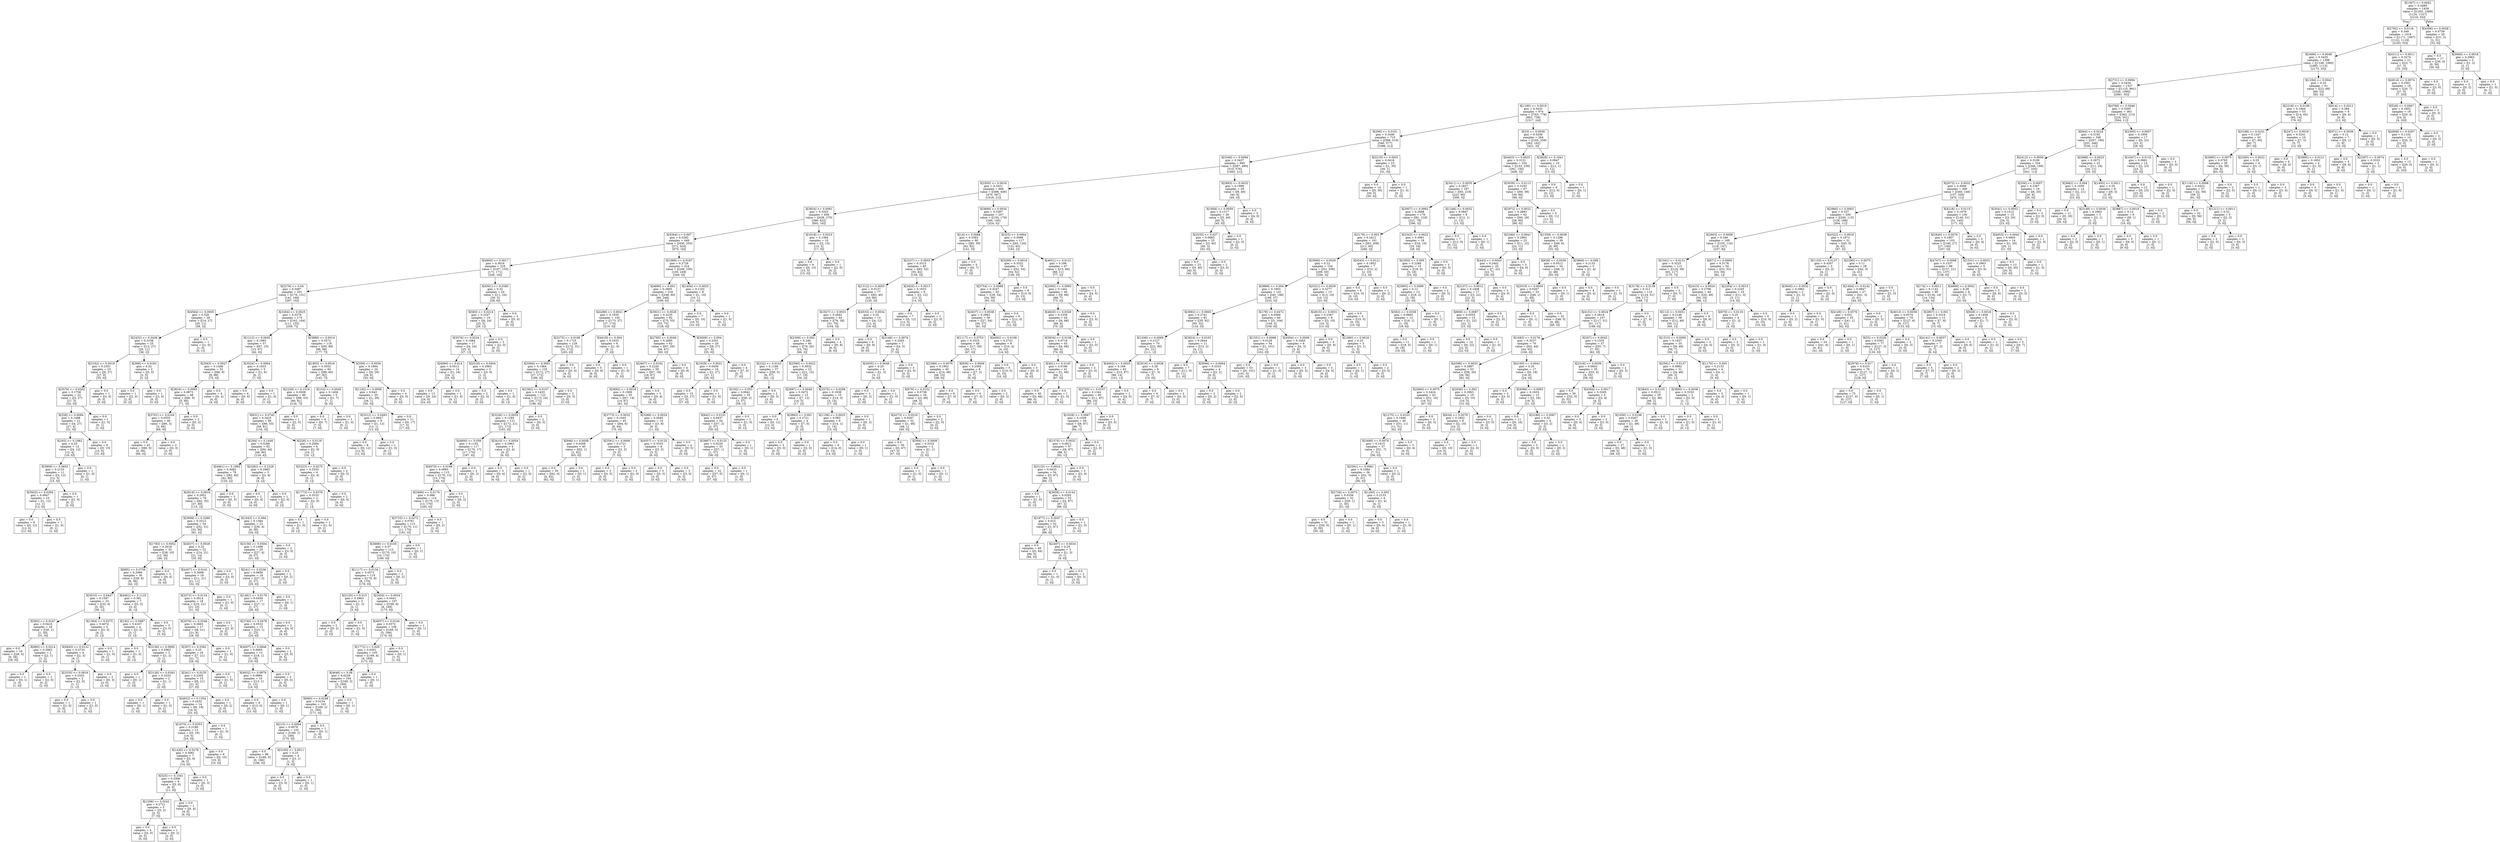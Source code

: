 digraph Tree {
node [shape=box] ;
0 [label="X[1307] <= 0.0042\ngini = 0.3485\nsamples = 1439\nvalue = [[1202, 1069]\n[1124, 1147]\n[2216, 55]]"] ;
1 [label="X[2792] <= 0.0116\ngini = 0.349\nsamples = 1419\nvalue = [[1171, 1067]\n[1122, 1116]\n[2183, 55]]"] ;
0 -> 1 [labeldistance=2.5, labelangle=45, headlabel="True"] ;
2 [label="X[3469] <= 0.0048\ngini = 0.3435\nsamples = 1398\nvalue = [[1148, 1060]\n[1095, 1113]\n[2173, 35]]"] ;
1 -> 2 ;
3 [label="X[2731] <= 0.0094\ngini = 0.3434\nsamples = 1337\nvalue = [[1125, 991]\n[1026, 1090]\n[2081, 35]]"] ;
2 -> 3 ;
4 [label="X[1180] <= 0.0019\ngini = 0.3433\nsamples = 974\nvalue = [[763, 778]\n[802, 739]\n[1517, 24]]"] ;
3 -> 4 ;
5 [label="X[299] <= 0.0101\ngini = 0.3446\nsamples = 710\nvalue = [[598, 519]\n[540, 577]\n[1096, 21]]"] ;
4 -> 5 ;
6 [label="X[3346] <= 0.0094\ngini = 0.3437\nsamples = 695\nvalue = [[597, 489]\n[510, 576]\n[1065, 21]]"] ;
5 -> 6 ;
7 [label="X[2505] <= 0.0016\ngini = 0.3421\nsamples = 666\nvalue = [[588, 449]\n[470, 567]\n[1016, 21]]"] ;
6 -> 7 ;
8 [label="X[3824] <= 0.0081\ngini = 0.3325\nsamples = 459\nvalue = [[438, 270]\n[286, 422]\n[692, 16]]"] ;
7 -> 8 ;
9 [label="X[4564] <= 0.007\ngini = 0.3292\nsamples = 449\nvalue = [[436, 255]\n[271, 420]\n[675, 16]]"] ;
8 -> 9 ;
10 [label="X[4900] <= 0.0017\ngini = 0.3616\nsamples = 225\nvalue = [[187, 155]\n[171, 171]\n[326, 16]]"] ;
9 -> 10 ;
11 [label="X[2276] <= 0.04\ngini = 0.3497\nsamples = 201\nvalue = [[176, 131]\n[141, 166]\n[297, 10]]"] ;
10 -> 11 ;
12 [label="X[4564] <= 0.0005\ngini = 0.326\nsamples = 26\nvalue = [[14, 27]\n[30, 11]\n[38, 3]]"] ;
11 -> 12 ;
13 [label="X[2432] <= 0.0436\ngini = 0.3108\nsamples = 25\nvalue = [[13, 27]\n[29, 11]\n[38, 2]]"] ;
12 -> 13 ;
14 [label="X[3162] <= 0.0019\ngini = 0.2351\nsamples = 23\nvalue = [[8, 27]\n[27, 8]\n[35, 0]]"] ;
13 -> 14 ;
15 [label="X[3576] <= 0.0262\ngini = 0.1758\nsamples = 22\nvalue = [[5, 27]\n[27, 5]\n[32, 0]]"] ;
14 -> 15 ;
16 [label="X[258] <= 0.0094\ngini = 0.1498\nsamples = 21\nvalue = [[4, 27]\n[27, 4]\n[31, 0]]"] ;
15 -> 16 ;
17 [label="X[193] <= 0.1982\ngini = 0.25\nsamples = 12\nvalue = [[4, 12]\n[12, 4]\n[16, 0]]"] ;
16 -> 17 ;
18 [label="X[3809] <= 0.0653\ngini = 0.2133\nsamples = 11\nvalue = [[3, 12]\n[12, 3]\n[15, 0]]"] ;
17 -> 18 ;
19 [label="X[3925] <= 0.0394\ngini = 0.0947\nsamples = 10\nvalue = [[1, 12]\n[12, 1]\n[13, 0]]"] ;
18 -> 19 ;
20 [label="gini = 0.0\nsamples = 9\nvalue = [[0, 12]\n[12, 0]\n[12, 0]]"] ;
19 -> 20 ;
21 [label="gini = 0.0\nsamples = 1\nvalue = [[1, 0]\n[0, 1]\n[1, 0]]"] ;
19 -> 21 ;
22 [label="gini = 0.0\nsamples = 1\nvalue = [[2, 0]\n[0, 2]\n[2, 0]]"] ;
18 -> 22 ;
23 [label="gini = 0.0\nsamples = 1\nvalue = [[1, 0]\n[0, 1]\n[1, 0]]"] ;
17 -> 23 ;
24 [label="gini = 0.0\nsamples = 9\nvalue = [[0, 15]\n[15, 0]\n[15, 0]]"] ;
16 -> 24 ;
25 [label="gini = 0.0\nsamples = 1\nvalue = [[1, 0]\n[0, 1]\n[1, 0]]"] ;
15 -> 25 ;
26 [label="gini = 0.0\nsamples = 1\nvalue = [[3, 0]\n[0, 3]\n[3, 0]]"] ;
14 -> 26 ;
27 [label="X[368] <= 0.0183\ngini = 0.32\nsamples = 2\nvalue = [[5, 0]\n[2, 3]\n[3, 2]]"] ;
13 -> 27 ;
28 [label="gini = 0.0\nsamples = 1\nvalue = [[2, 0]\n[2, 0]\n[0, 2]]"] ;
27 -> 28 ;
29 [label="gini = 0.0\nsamples = 1\nvalue = [[3, 0]\n[0, 3]\n[3, 0]]"] ;
27 -> 29 ;
30 [label="gini = 0.0\nsamples = 1\nvalue = [[1, 0]\n[1, 0]\n[0, 1]]"] ;
12 -> 30 ;
31 [label="X[3284] <= 0.0025\ngini = 0.3379\nsamples = 175\nvalue = [[162, 104]\n[111, 155]\n[259, 7]]"] ;
11 -> 31 ;
32 [label="X[1212] <= 0.0045\ngini = 0.1993\nsamples = 57\nvalue = [[67, 15]\n[15, 67]\n[82, 0]]"] ;
31 -> 32 ;
33 [label="X[2943] <= 0.0027\ngini = 0.1408\nsamples = 52\nvalue = [[66, 9]\n[9, 66]\n[75, 0]]"] ;
32 -> 33 ;
34 [label="X[3816] <= 0.0085\ngini = 0.0873\nsamples = 48\nvalue = [[66, 5]\n[5, 66]\n[71, 0]]"] ;
33 -> 34 ;
35 [label="X[3701] <= 0.0104\ngini = 0.0555\nsamples = 46\nvalue = [[66, 3]\n[3, 66]\n[69, 0]]"] ;
34 -> 35 ;
36 [label="gini = 0.0\nsamples = 43\nvalue = [[66, 0]\n[0, 66]\n[66, 0]]"] ;
35 -> 36 ;
37 [label="gini = 0.0\nsamples = 3\nvalue = [[0, 3]\n[3, 0]\n[3, 0]]"] ;
35 -> 37 ;
38 [label="gini = 0.0\nsamples = 2\nvalue = [[0, 2]\n[2, 0]\n[2, 0]]"] ;
34 -> 38 ;
39 [label="gini = 0.0\nsamples = 4\nvalue = [[0, 4]\n[4, 0]\n[4, 0]]"] ;
33 -> 39 ;
40 [label="X[3524] <= 0.0064\ngini = 0.1633\nsamples = 5\nvalue = [[1, 6]\n[6, 1]\n[7, 0]]"] ;
32 -> 40 ;
41 [label="gini = 0.0\nsamples = 4\nvalue = [[0, 6]\n[6, 0]\n[6, 0]]"] ;
40 -> 41 ;
42 [label="gini = 0.0\nsamples = 1\nvalue = [[1, 0]\n[0, 1]\n[1, 0]]"] ;
40 -> 42 ;
43 [label="X[3889] <= 0.0014\ngini = 0.3572\nsamples = 118\nvalue = [[95, 89]\n[96, 88]\n[177, 7]]"] ;
31 -> 43 ;
44 [label="X[1805] <= 0.0016\ngini = 0.3552\nsamples = 94\nvalue = [[89, 60]\n[67, 82]\n[142, 7]]"] ;
43 -> 44 ;
45 [label="X[2229] <= 0.1518\ngini = 0.3508\nsamples = 89\nvalue = [[88, 53]\n[60, 81]\n[134, 7]]"] ;
44 -> 45 ;
46 [label="X[631] <= 0.0745\ngini = 0.3425\nsamples = 88\nvalue = [[86, 53]\n[58, 81]\n[134, 5]]"] ;
45 -> 46 ;
47 [label="X[294] <= 0.1448\ngini = 0.3268\nsamples = 82\nvalue = [[84, 44]\n[48, 80]\n[124, 4]]"] ;
46 -> 47 ;
48 [label="X[4461] <= 0.1893\ngini = 0.3082\nsamples = 79\nvalue = [[82, 40]\n[42, 80]\n[120, 2]]"] ;
47 -> 48 ;
49 [label="X[2614] <= 0.0916\ngini = 0.2951\nsamples = 76\nvalue = [[82, 35]\n[37, 80]\n[115, 2]]"] ;
48 -> 49 ;
50 [label="X[3099] <= 0.3289\ngini = 0.3313\nsamples = 54\nvalue = [[52, 31]\n[33, 50]\n[81, 2]]"] ;
49 -> 50 ;
51 [label="X[1783] <= 0.0052\ngini = 0.2616\nsamples = 32\nvalue = [[38, 10]\n[12, 36]\n[46, 2]]"] ;
50 -> 51 ;
52 [label="X[985] <= 0.0759\ngini = 0.2066\nsamples = 30\nvalue = [[38, 6]\n[8, 36]\n[42, 2]]"] ;
51 -> 52 ;
53 [label="X[3010] <= 0.0447\ngini = 0.1597\nsamples = 23\nvalue = [[33, 4]\n[5, 32]\n[36, 1]]"] ;
52 -> 53 ;
54 [label="X[583] <= 0.0247\ngini = 0.0416\nsamples = 18\nvalue = [[30, 1]\n[1, 30]\n[31, 0]]"] ;
53 -> 54 ;
55 [label="gini = 0.0\nsamples = 16\nvalue = [[28, 0]\n[0, 28]\n[28, 0]]"] ;
54 -> 55 ;
56 [label="X[985] <= 0.0214\ngini = 0.2963\nsamples = 2\nvalue = [[2, 1]\n[1, 2]\n[3, 0]]"] ;
54 -> 56 ;
57 [label="gini = 0.0\nsamples = 1\nvalue = [[0, 1]\n[1, 0]\n[1, 0]]"] ;
56 -> 57 ;
58 [label="gini = 0.0\nsamples = 1\nvalue = [[2, 0]\n[0, 2]\n[2, 0]]"] ;
56 -> 58 ;
59 [label="X[1364] <= 0.0275\ngini = 0.4074\nsamples = 5\nvalue = [[3, 3]\n[4, 2]\n[5, 1]]"] ;
53 -> 59 ;
60 [label="X[4945] <= 0.0122\ngini = 0.3733\nsamples = 4\nvalue = [[2, 3]\n[4, 1]\n[4, 1]]"] ;
59 -> 60 ;
61 [label="X[2535] <= 0.0816\ngini = 0.3333\nsamples = 2\nvalue = [[2, 0]\n[1, 1]\n[1, 1]]"] ;
60 -> 61 ;
62 [label="gini = 0.0\nsamples = 1\nvalue = [[1, 0]\n[1, 0]\n[0, 1]]"] ;
61 -> 62 ;
63 [label="gini = 0.0\nsamples = 1\nvalue = [[1, 0]\n[0, 1]\n[1, 0]]"] ;
61 -> 63 ;
64 [label="gini = 0.0\nsamples = 2\nvalue = [[0, 3]\n[3, 0]\n[3, 0]]"] ;
60 -> 64 ;
65 [label="gini = 0.0\nsamples = 1\nvalue = [[1, 0]\n[0, 1]\n[1, 0]]"] ;
59 -> 65 ;
66 [label="X[4461] <= 0.1125\ngini = 0.381\nsamples = 7\nvalue = [[5, 2]\n[3, 4]\n[6, 1]]"] ;
52 -> 66 ;
67 [label="X[192] <= 0.0987\ngini = 0.4167\nsamples = 4\nvalue = [[2, 2]\n[3, 1]\n[3, 1]]"] ;
66 -> 67 ;
68 [label="gini = 0.0\nsamples = 1\nvalue = [[1, 0]\n[1, 0]\n[0, 1]]"] ;
67 -> 68 ;
69 [label="X[3156] <= 0.0695\ngini = 0.2963\nsamples = 3\nvalue = [[1, 2]\n[2, 1]\n[3, 0]]"] ;
67 -> 69 ;
70 [label="gini = 0.0\nsamples = 1\nvalue = [[0, 1]\n[1, 0]\n[1, 0]]"] ;
69 -> 70 ;
71 [label="X[3126] <= 0.0343\ngini = 0.3333\nsamples = 2\nvalue = [[1, 1]\n[1, 1]\n[2, 0]]"] ;
69 -> 71 ;
72 [label="gini = 0.0\nsamples = 1\nvalue = [[0, 1]\n[1, 0]\n[1, 0]]"] ;
71 -> 72 ;
73 [label="gini = 0.0\nsamples = 1\nvalue = [[1, 0]\n[0, 1]\n[1, 0]]"] ;
71 -> 73 ;
74 [label="gini = 0.0\nsamples = 3\nvalue = [[3, 0]\n[0, 3]\n[3, 0]]"] ;
66 -> 74 ;
75 [label="gini = 0.0\nsamples = 2\nvalue = [[0, 4]\n[4, 0]\n[4, 0]]"] ;
51 -> 75 ;
76 [label="X[4037] <= 0.0028\ngini = 0.32\nsamples = 22\nvalue = [[14, 21]\n[21, 14]\n[35, 0]]"] ;
50 -> 76 ;
77 [label="X[4307] <= 0.0141\ngini = 0.3008\nsamples = 19\nvalue = [[11, 21]\n[21, 11]\n[32, 0]]"] ;
76 -> 77 ;
78 [label="X[2073] <= 0.0134\ngini = 0.2914\nsamples = 18\nvalue = [[10, 21]\n[21, 10]\n[31, 0]]"] ;
77 -> 78 ;
79 [label="X[2076] <= 0.0346\ngini = 0.2663\nsamples = 17\nvalue = [[8, 21]\n[21, 8]\n[29, 0]]"] ;
78 -> 79 ;
80 [label="X[297] <= 0.0382\ngini = 0.25\nsamples = 16\nvalue = [[7, 21]\n[21, 7]\n[28, 0]]"] ;
79 -> 80 ;
81 [label="X[341] <= 0.0155\ngini = 0.2305\nsamples = 15\nvalue = [[6, 21]\n[21, 6]\n[27, 0]]"] ;
80 -> 81 ;
82 [label="X[4832] <= 0.1354\ngini = 0.2432\nsamples = 14\nvalue = [[6, 19]\n[19, 6]\n[25, 0]]"] ;
81 -> 82 ;
83 [label="X[1670] <= 0.0353\ngini = 0.2199\nsamples = 13\nvalue = [[5, 19]\n[19, 5]\n[24, 0]]"] ;
82 -> 83 ;
84 [label="X[1430] <= 0.0278\ngini = 0.3061\nsamples = 7\nvalue = [[5, 9]\n[9, 5]\n[14, 0]]"] ;
83 -> 84 ;
85 [label="X[325] <= 0.1541\ngini = 0.3306\nsamples = 6\nvalue = [[5, 6]\n[6, 5]\n[11, 0]]"] ;
84 -> 85 ;
86 [label="X[1206] <= 0.0242\ngini = 0.2721\nsamples = 5\nvalue = [[5, 2]\n[2, 5]\n[7, 0]]"] ;
85 -> 86 ;
87 [label="gini = 0.0\nsamples = 4\nvalue = [[5, 0]\n[0, 5]\n[5, 0]]"] ;
86 -> 87 ;
88 [label="gini = 0.0\nsamples = 1\nvalue = [[0, 2]\n[2, 0]\n[2, 0]]"] ;
86 -> 88 ;
89 [label="gini = 0.0\nsamples = 1\nvalue = [[0, 4]\n[4, 0]\n[4, 0]]"] ;
85 -> 89 ;
90 [label="gini = 0.0\nsamples = 1\nvalue = [[0, 3]\n[3, 0]\n[3, 0]]"] ;
84 -> 90 ;
91 [label="gini = 0.0\nsamples = 6\nvalue = [[0, 10]\n[10, 0]\n[10, 0]]"] ;
83 -> 91 ;
92 [label="gini = 0.0\nsamples = 1\nvalue = [[1, 0]\n[0, 1]\n[1, 0]]"] ;
82 -> 92 ;
93 [label="gini = 0.0\nsamples = 1\nvalue = [[0, 2]\n[2, 0]\n[2, 0]]"] ;
81 -> 93 ;
94 [label="gini = 0.0\nsamples = 1\nvalue = [[1, 0]\n[0, 1]\n[1, 0]]"] ;
80 -> 94 ;
95 [label="gini = 0.0\nsamples = 1\nvalue = [[1, 0]\n[0, 1]\n[1, 0]]"] ;
79 -> 95 ;
96 [label="gini = 0.0\nsamples = 1\nvalue = [[2, 0]\n[0, 2]\n[2, 0]]"] ;
78 -> 96 ;
97 [label="gini = 0.0\nsamples = 1\nvalue = [[1, 0]\n[0, 1]\n[1, 0]]"] ;
77 -> 97 ;
98 [label="gini = 0.0\nsamples = 3\nvalue = [[3, 0]\n[0, 3]\n[3, 0]]"] ;
76 -> 98 ;
99 [label="X[1643] <= 0.094\ngini = 0.1384\nsamples = 22\nvalue = [[30, 4]\n[4, 30]\n[34, 0]]"] ;
49 -> 99 ;
100 [label="X[3156] <= 0.0504\ngini = 0.1498\nsamples = 20\nvalue = [[27, 4]\n[4, 27]\n[31, 0]]"] ;
99 -> 100 ;
101 [label="X[241] <= 0.0236\ngini = 0.0856\nsamples = 18\nvalue = [[27, 2]\n[2, 27]\n[29, 0]]"] ;
100 -> 101 ;
102 [label="X[1461] <= 0.0178\ngini = 0.0459\nsamples = 17\nvalue = [[27, 1]\n[1, 27]\n[28, 0]]"] ;
101 -> 102 ;
103 [label="X[3740] <= 0.0478\ngini = 0.0532\nsamples = 15\nvalue = [[23, 1]\n[1, 23]\n[24, 0]]"] ;
102 -> 103 ;
104 [label="X[4007] <= 0.0846\ngini = 0.0665\nsamples = 13\nvalue = [[18, 1]\n[1, 18]\n[19, 0]]"] ;
103 -> 104 ;
105 [label="X[4932] <= 0.0979\ngini = 0.0884\nsamples = 10\nvalue = [[13, 1]\n[1, 13]\n[14, 0]]"] ;
104 -> 105 ;
106 [label="gini = 0.0\nsamples = 9\nvalue = [[13, 0]\n[0, 13]\n[13, 0]]"] ;
105 -> 106 ;
107 [label="gini = 0.0\nsamples = 1\nvalue = [[0, 1]\n[1, 0]\n[1, 0]]"] ;
105 -> 107 ;
108 [label="gini = 0.0\nsamples = 3\nvalue = [[5, 0]\n[0, 5]\n[5, 0]]"] ;
104 -> 108 ;
109 [label="gini = 0.0\nsamples = 2\nvalue = [[5, 0]\n[0, 5]\n[5, 0]]"] ;
103 -> 109 ;
110 [label="gini = 0.0\nsamples = 2\nvalue = [[4, 0]\n[0, 4]\n[4, 0]]"] ;
102 -> 110 ;
111 [label="gini = 0.0\nsamples = 1\nvalue = [[0, 1]\n[1, 0]\n[1, 0]]"] ;
101 -> 111 ;
112 [label="gini = 0.0\nsamples = 2\nvalue = [[0, 2]\n[2, 0]\n[2, 0]]"] ;
100 -> 112 ;
113 [label="gini = 0.0\nsamples = 2\nvalue = [[3, 0]\n[0, 3]\n[3, 0]]"] ;
99 -> 113 ;
114 [label="gini = 0.0\nsamples = 3\nvalue = [[0, 5]\n[5, 0]\n[5, 0]]"] ;
48 -> 114 ;
115 [label="X[3282] <= 0.2328\ngini = 0.2963\nsamples = 3\nvalue = [[2, 4]\n[6, 0]\n[4, 2]]"] ;
47 -> 115 ;
116 [label="gini = 0.0\nsamples = 2\nvalue = [[0, 4]\n[4, 0]\n[4, 0]]"] ;
115 -> 116 ;
117 [label="gini = 0.0\nsamples = 1\nvalue = [[2, 0]\n[2, 0]\n[0, 2]]"] ;
115 -> 117 ;
118 [label="X[226] <= 0.0116\ngini = 0.2094\nsamples = 6\nvalue = [[2, 9]\n[10, 1]\n[10, 1]]"] ;
46 -> 118 ;
119 [label="X[3323] <= 0.0275\ngini = 0.3333\nsamples = 4\nvalue = [[2, 4]\n[5, 1]\n[5, 1]]"] ;
118 -> 119 ;
120 [label="X[1773] <= 0.0379\ngini = 0.3333\nsamples = 2\nvalue = [[2, 0]\n[1, 1]\n[1, 1]]"] ;
119 -> 120 ;
121 [label="gini = 0.0\nsamples = 1\nvalue = [[1, 0]\n[1, 0]\n[0, 1]]"] ;
120 -> 121 ;
122 [label="gini = 0.0\nsamples = 1\nvalue = [[1, 0]\n[0, 1]\n[1, 0]]"] ;
120 -> 122 ;
123 [label="gini = 0.0\nsamples = 2\nvalue = [[0, 4]\n[4, 0]\n[4, 0]]"] ;
119 -> 123 ;
124 [label="gini = 0.0\nsamples = 2\nvalue = [[0, 5]\n[5, 0]\n[5, 0]]"] ;
118 -> 124 ;
125 [label="gini = 0.0\nsamples = 1\nvalue = [[2, 0]\n[2, 0]\n[0, 2]]"] ;
45 -> 125 ;
126 [label="X[153] <= 0.0045\ngini = 0.1458\nsamples = 5\nvalue = [[1, 7]\n[7, 1]\n[8, 0]]"] ;
44 -> 126 ;
127 [label="gini = 0.0\nsamples = 4\nvalue = [[0, 7]\n[7, 0]\n[7, 0]]"] ;
126 -> 127 ;
128 [label="gini = 0.0\nsamples = 1\nvalue = [[1, 0]\n[0, 1]\n[1, 0]]"] ;
126 -> 128 ;
129 [label="X[359] <= 0.0036\ngini = 0.1894\nsamples = 24\nvalue = [[6, 29]\n[29, 6]\n[35, 0]]"] ;
43 -> 129 ;
130 [label="X[1182] <= 0.0006\ngini = 0.043\nsamples = 20\nvalue = [[1, 29]\n[29, 1]\n[30, 0]]"] ;
129 -> 130 ;
131 [label="X[2512] <= 0.0493\ngini = 0.0947\nsamples = 9\nvalue = [[1, 12]\n[12, 1]\n[13, 0]]"] ;
130 -> 131 ;
132 [label="gini = 0.0\nsamples = 8\nvalue = [[0, 12]\n[12, 0]\n[12, 0]]"] ;
131 -> 132 ;
133 [label="gini = 0.0\nsamples = 1\nvalue = [[1, 0]\n[0, 1]\n[1, 0]]"] ;
131 -> 133 ;
134 [label="gini = 0.0\nsamples = 11\nvalue = [[0, 17]\n[17, 0]\n[17, 0]]"] ;
130 -> 134 ;
135 [label="gini = 0.0\nsamples = 4\nvalue = [[5, 0]\n[0, 5]\n[5, 0]]"] ;
129 -> 135 ;
136 [label="X[4561] <= 0.0385\ngini = 0.32\nsamples = 24\nvalue = [[11, 24]\n[30, 5]\n[29, 6]]"] ;
10 -> 136 ;
137 [label="X[583] <= 0.0214\ngini = 0.2207\nsamples = 19\nvalue = [[6, 24]\n[25, 5]\n[29, 1]]"] ;
136 -> 137 ;
138 [label="X[3576] <= 0.0224\ngini = 0.1684\nsamples = 17\nvalue = [[4, 24]\n[25, 3]\n[27, 1]]"] ;
137 -> 138 ;
139 [label="X[4090] <= 0.014\ngini = 0.0512\nsamples = 14\nvalue = [[1, 24]\n[24, 1]\n[25, 0]]"] ;
138 -> 139 ;
140 [label="gini = 0.0\nsamples = 13\nvalue = [[0, 24]\n[24, 0]\n[24, 0]]"] ;
139 -> 140 ;
141 [label="gini = 0.0\nsamples = 1\nvalue = [[1, 0]\n[0, 1]\n[1, 0]]"] ;
139 -> 141 ;
142 [label="X[2516] <= 0.0404\ngini = 0.2963\nsamples = 3\nvalue = [[3, 0]\n[1, 2]\n[2, 1]]"] ;
138 -> 142 ;
143 [label="gini = 0.0\nsamples = 2\nvalue = [[2, 0]\n[0, 2]\n[2, 0]]"] ;
142 -> 143 ;
144 [label="gini = 0.0\nsamples = 1\nvalue = [[1, 0]\n[1, 0]\n[0, 1]]"] ;
142 -> 144 ;
145 [label="gini = 0.0\nsamples = 2\nvalue = [[2, 0]\n[0, 2]\n[2, 0]]"] ;
137 -> 145 ;
146 [label="gini = 0.0\nsamples = 5\nvalue = [[5, 0]\n[5, 0]\n[0, 5]]"] ;
136 -> 146 ;
147 [label="X[1069] <= 0.0187\ngini = 0.2726\nsamples = 224\nvalue = [[249, 100]\n[100, 249]\n[349, 0]]"] ;
9 -> 147 ;
148 [label="X[4690] <= 0.001\ngini = 0.2605\nsamples = 216\nvalue = [[248, 90]\n[90, 248]\n[338, 0]]"] ;
147 -> 148 ;
149 [label="X[4289] <= 0.0021\ngini = 0.1935\nsamples = 134\nvalue = [[173, 37]\n[37, 173]\n[210, 0]]"] ;
148 -> 149 ;
150 [label="X[2275] <= 0.0106\ngini = 0.1725\nsamples = 128\nvalue = [[172, 31]\n[31, 172]\n[203, 0]]"] ;
149 -> 150 ;
151 [label="X[3094] <= 0.0091\ngini = 0.1564\nsamples = 125\nvalue = [[172, 27]\n[27, 172]\n[199, 0]]"] ;
150 -> 151 ;
152 [label="X[2382] <= 0.0107\ngini = 0.1433\nsamples = 123\nvalue = [[172, 24]\n[24, 172]\n[196, 0]]"] ;
151 -> 152 ;
153 [label="X[3226] <= 0.0035\ngini = 0.1293\nsamples = 121\nvalue = [[172, 21]\n[21, 172]\n[193, 0]]"] ;
152 -> 153 ;
154 [label="X[4800] <= 0.056\ngini = 0.1102\nsamples = 117\nvalue = [[170, 17]\n[17, 170]\n[187, 0]]"] ;
153 -> 154 ;
155 [label="X[4070] <= 0.0198\ngini = 0.0993\nsamples = 115\nvalue = [[170, 15]\n[15, 170]\n[185, 0]]"] ;
154 -> 155 ;
156 [label="X[3486] <= 0.0176\ngini = 0.088\nsamples = 114\nvalue = [[170, 13]\n[13, 170]\n[183, 0]]"] ;
155 -> 156 ;
157 [label="X[3725] <= 0.0272\ngini = 0.0761\nsamples = 113\nvalue = [[170, 11]\n[11, 170]\n[181, 0]]"] ;
156 -> 157 ;
158 [label="X[3698] <= 0.0105\ngini = 0.07\nsamples = 112\nvalue = [[170, 10]\n[10, 170]\n[180, 0]]"] ;
157 -> 158 ;
159 [label="X[1117] <= 0.0134\ngini = 0.0572\nsamples = 110\nvalue = [[170, 8]\n[8, 170]\n[178, 0]]"] ;
158 -> 159 ;
160 [label="X[2120] <= 0.015\ngini = 0.2963\nsamples = 3\nvalue = [[1, 2]\n[2, 1]\n[3, 0]]"] ;
159 -> 160 ;
161 [label="gini = 0.0\nsamples = 2\nvalue = [[0, 2]\n[2, 0]\n[2, 0]]"] ;
160 -> 161 ;
162 [label="gini = 0.0\nsamples = 1\nvalue = [[1, 0]\n[0, 1]\n[1, 0]]"] ;
160 -> 162 ;
163 [label="X[2450] <= 0.0024\ngini = 0.0441\nsamples = 107\nvalue = [[169, 6]\n[6, 169]\n[175, 0]]"] ;
159 -> 163 ;
164 [label="X[4657] <= 0.0144\ngini = 0.0372\nsamples = 106\nvalue = [[169, 5]\n[5, 169]\n[174, 0]]"] ;
163 -> 164 ;
165 [label="X[1772] <= 0.029\ngini = 0.0301\nsamples = 105\nvalue = [[169, 4]\n[4, 169]\n[173, 0]]"] ;
164 -> 165 ;
166 [label="X[4646] <= 0.08\ngini = 0.0229\nsamples = 104\nvalue = [[169, 3]\n[3, 169]\n[172, 0]]"] ;
165 -> 166 ;
167 [label="X[980] <= 0.0248\ngini = 0.0154\nsamples = 103\nvalue = [[169, 2]\n[2, 169]\n[171, 0]]"] ;
166 -> 167 ;
168 [label="X[215] <= 0.0064\ngini = 0.0078\nsamples = 102\nvalue = [[169, 1]\n[1, 169]\n[170, 0]]"] ;
167 -> 168 ;
169 [label="gini = 0.0\nsamples = 98\nvalue = [[166, 0]\n[0, 166]\n[166, 0]]"] ;
168 -> 169 ;
170 [label="X[3100] <= 0.0011\ngini = 0.25\nsamples = 4\nvalue = [[3, 1]\n[1, 3]\n[4, 0]]"] ;
168 -> 170 ;
171 [label="gini = 0.0\nsamples = 3\nvalue = [[3, 0]\n[0, 3]\n[3, 0]]"] ;
170 -> 171 ;
172 [label="gini = 0.0\nsamples = 1\nvalue = [[0, 1]\n[1, 0]\n[1, 0]]"] ;
170 -> 172 ;
173 [label="gini = 0.0\nsamples = 1\nvalue = [[0, 1]\n[1, 0]\n[1, 0]]"] ;
167 -> 173 ;
174 [label="gini = 0.0\nsamples = 1\nvalue = [[0, 1]\n[1, 0]\n[1, 0]]"] ;
166 -> 174 ;
175 [label="gini = 0.0\nsamples = 1\nvalue = [[0, 1]\n[1, 0]\n[1, 0]]"] ;
165 -> 175 ;
176 [label="gini = 0.0\nsamples = 1\nvalue = [[0, 1]\n[1, 0]\n[1, 0]]"] ;
164 -> 176 ;
177 [label="gini = 0.0\nsamples = 1\nvalue = [[0, 1]\n[1, 0]\n[1, 0]]"] ;
163 -> 177 ;
178 [label="gini = 0.0\nsamples = 2\nvalue = [[0, 2]\n[2, 0]\n[2, 0]]"] ;
158 -> 178 ;
179 [label="gini = 0.0\nsamples = 1\nvalue = [[0, 1]\n[1, 0]\n[1, 0]]"] ;
157 -> 179 ;
180 [label="gini = 0.0\nsamples = 1\nvalue = [[0, 2]\n[2, 0]\n[2, 0]]"] ;
156 -> 180 ;
181 [label="gini = 0.0\nsamples = 1\nvalue = [[0, 2]\n[2, 0]\n[2, 0]]"] ;
155 -> 181 ;
182 [label="gini = 0.0\nsamples = 2\nvalue = [[0, 2]\n[2, 0]\n[2, 0]]"] ;
154 -> 182 ;
183 [label="X[3410] <= 0.0054\ngini = 0.2963\nsamples = 4\nvalue = [[2, 4]\n[4, 2]\n[6, 0]]"] ;
153 -> 183 ;
184 [label="gini = 0.0\nsamples = 3\nvalue = [[0, 4]\n[4, 0]\n[4, 0]]"] ;
183 -> 184 ;
185 [label="gini = 0.0\nsamples = 1\nvalue = [[2, 0]\n[0, 2]\n[2, 0]]"] ;
183 -> 185 ;
186 [label="gini = 0.0\nsamples = 2\nvalue = [[0, 3]\n[3, 0]\n[3, 0]]"] ;
152 -> 186 ;
187 [label="gini = 0.0\nsamples = 2\nvalue = [[0, 3]\n[3, 0]\n[3, 0]]"] ;
151 -> 187 ;
188 [label="gini = 0.0\nsamples = 3\nvalue = [[0, 4]\n[4, 0]\n[4, 0]]"] ;
150 -> 188 ;
189 [label="X[4418] <= 0.004\ngini = 0.1633\nsamples = 6\nvalue = [[1, 6]\n[6, 1]\n[7, 0]]"] ;
149 -> 189 ;
190 [label="gini = 0.0\nsamples = 5\nvalue = [[0, 6]\n[6, 0]\n[6, 0]]"] ;
189 -> 190 ;
191 [label="gini = 0.0\nsamples = 1\nvalue = [[1, 0]\n[0, 1]\n[1, 0]]"] ;
189 -> 191 ;
192 [label="X[3921] <= 0.0028\ngini = 0.3235\nsamples = 82\nvalue = [[75, 53]\n[53, 75]\n[128, 0]]"] ;
148 -> 192 ;
193 [label="X[2785] <= 0.0049\ngini = 0.2685\nsamples = 62\nvalue = [[67, 26]\n[26, 67]\n[93, 0]]"] ;
192 -> 193 ;
194 [label="X[2607] <= 0.0102\ngini = 0.2226\nsamples = 58\nvalue = [[67, 18]\n[18, 67]\n[85, 0]]"] ;
193 -> 194 ;
195 [label="X[3692] <= 0.0018\ngini = 0.1906\nsamples = 55\nvalue = [[67, 14]\n[14, 67]\n[81, 0]]"] ;
194 -> 195 ;
196 [label="X[3773] <= 0.0032\ngini = 0.1045\nsamples = 45\nvalue = [[64, 6]\n[6, 64]\n[70, 0]]"] ;
195 -> 196 ;
197 [label="X[946] <= 0.0058\ngini = 0.0208\nsamples = 40\nvalue = [[62, 1]\n[1, 62]\n[63, 0]]"] ;
196 -> 197 ;
198 [label="gini = 0.0\nsamples = 39\nvalue = [[62, 0]\n[0, 62]\n[62, 0]]"] ;
197 -> 198 ;
199 [label="gini = 0.0\nsamples = 1\nvalue = [[0, 1]\n[1, 0]\n[1, 0]]"] ;
197 -> 199 ;
200 [label="X[2561] <= 0.0006\ngini = 0.2721\nsamples = 5\nvalue = [[2, 5]\n[5, 2]\n[7, 0]]"] ;
196 -> 200 ;
201 [label="gini = 0.0\nsamples = 3\nvalue = [[0, 5]\n[5, 0]\n[5, 0]]"] ;
200 -> 201 ;
202 [label="gini = 0.0\nsamples = 2\nvalue = [[2, 0]\n[0, 2]\n[2, 0]]"] ;
200 -> 202 ;
203 [label="X[3288] <= 0.0024\ngini = 0.2645\nsamples = 10\nvalue = [[3, 8]\n[8, 3]\n[11, 0]]"] ;
195 -> 203 ;
204 [label="X[4557] <= 0.0125\ngini = 0.3333\nsamples = 6\nvalue = [[3, 3]\n[3, 3]\n[6, 0]]"] ;
203 -> 204 ;
205 [label="gini = 0.0\nsamples = 3\nvalue = [[0, 3]\n[3, 0]\n[3, 0]]"] ;
204 -> 205 ;
206 [label="gini = 0.0\nsamples = 3\nvalue = [[3, 0]\n[0, 3]\n[3, 0]]"] ;
204 -> 206 ;
207 [label="gini = 0.0\nsamples = 4\nvalue = [[0, 5]\n[5, 0]\n[5, 0]]"] ;
203 -> 207 ;
208 [label="gini = 0.0\nsamples = 3\nvalue = [[0, 4]\n[4, 0]\n[4, 0]]"] ;
194 -> 208 ;
209 [label="gini = 0.0\nsamples = 4\nvalue = [[0, 8]\n[8, 0]\n[8, 0]]"] ;
193 -> 209 ;
210 [label="X[3009] <= 0.004\ngini = 0.2351\nsamples = 20\nvalue = [[8, 27]\n[27, 8]\n[35, 0]]"] ;
192 -> 210 ;
211 [label="X[1929] <= 0.0021\ngini = 0.0459\nsamples = 16\nvalue = [[1, 27]\n[27, 1]\n[28, 0]]"] ;
210 -> 211 ;
212 [label="gini = 0.0\nsamples = 15\nvalue = [[0, 27]\n[27, 0]\n[27, 0]]"] ;
211 -> 212 ;
213 [label="gini = 0.0\nsamples = 1\nvalue = [[1, 0]\n[0, 1]\n[1, 0]]"] ;
211 -> 213 ;
214 [label="gini = 0.0\nsamples = 4\nvalue = [[7, 0]\n[0, 7]\n[7, 0]]"] ;
210 -> 214 ;
215 [label="X[1404] <= 0.0025\ngini = 0.1102\nsamples = 8\nvalue = [[1, 10]\n[10, 1]\n[11, 0]]"] ;
147 -> 215 ;
216 [label="gini = 0.0\nsamples = 7\nvalue = [[0, 10]\n[10, 0]\n[10, 0]]"] ;
215 -> 216 ;
217 [label="gini = 0.0\nsamples = 1\nvalue = [[1, 0]\n[0, 1]\n[1, 0]]"] ;
215 -> 217 ;
218 [label="X[1818] <= 0.0523\ngini = 0.1384\nsamples = 10\nvalue = [[2, 15]\n[15, 2]\n[17, 0]]"] ;
8 -> 218 ;
219 [label="gini = 0.0\nsamples = 9\nvalue = [[0, 15]\n[15, 0]\n[15, 0]]"] ;
218 -> 219 ;
220 [label="gini = 0.0\nsamples = 1\nvalue = [[2, 0]\n[0, 2]\n[2, 0]]"] ;
218 -> 220 ;
221 [label="X[3890] <= 0.0034\ngini = 0.3397\nsamples = 207\nvalue = [[150, 179]\n[184, 145]\n[324, 5]]"] ;
7 -> 221 ;
222 [label="X[14] <= 0.0068\ngini = 0.3383\nsamples = 90\nvalue = [[85, 59]\n[62, 82]\n[141, 3]]"] ;
221 -> 222 ;
223 [label="X[2237] <= 0.0655\ngini = 0.3315\nsamples = 85\nvalue = [[85, 52]\n[55, 82]\n[134, 3]]"] ;
222 -> 223 ;
224 [label="X[1312] <= 0.0055\ngini = 0.3137\nsamples = 77\nvalue = [[83, 40]\n[43, 80]\n[120, 3]]"] ;
223 -> 224 ;
225 [label="X[1827] <= 0.0031\ngini = 0.2842\nsamples = 64\nvalue = [[79, 28]\n[31, 76]\n[104, 3]]"] ;
224 -> 225 ;
226 [label="X[2309] <= 0.002\ngini = 0.246\nsamples = 60\nvalue = [[79, 20]\n[23, 76]\n[96, 3]]"] ;
225 -> 226 ;
227 [label="X[232] <= 0.0143\ngini = 0.1166\nsamples = 37\nvalue = [[58, 5]\n[6, 57]\n[62, 1]]"] ;
226 -> 227 ;
228 [label="X[192] <= 0.053\ngini = 0.0641\nsamples = 35\nvalue = [[58, 2]\n[3, 57]\n[59, 1]]"] ;
227 -> 228 ;
229 [label="X[842] <= 0.0101\ngini = 0.0437\nsamples = 34\nvalue = [[57, 2]\n[2, 57]\n[59, 0]]"] ;
228 -> 229 ;
230 [label="X[3887] <= 0.0125\ngini = 0.0226\nsamples = 33\nvalue = [[57, 1]\n[1, 57]\n[58, 0]]"] ;
229 -> 230 ;
231 [label="gini = 0.0\nsamples = 32\nvalue = [[57, 0]\n[0, 57]\n[57, 0]]"] ;
230 -> 231 ;
232 [label="gini = 0.0\nsamples = 1\nvalue = [[0, 1]\n[1, 0]\n[1, 0]]"] ;
230 -> 232 ;
233 [label="gini = 0.0\nsamples = 1\nvalue = [[0, 1]\n[1, 0]\n[1, 0]]"] ;
229 -> 233 ;
234 [label="gini = 0.0\nsamples = 1\nvalue = [[1, 0]\n[1, 0]\n[0, 1]]"] ;
228 -> 234 ;
235 [label="gini = 0.0\nsamples = 2\nvalue = [[0, 3]\n[3, 0]\n[3, 0]]"] ;
227 -> 235 ;
236 [label="X[2580] <= 0.0022\ngini = 0.3632\nsamples = 23\nvalue = [[21, 15]\n[17, 19]\n[34, 2]]"] ;
226 -> 236 ;
237 [label="X[2687] <= 0.0048\ngini = 0.3472\nsamples = 13\nvalue = [[7, 12]\n[14, 5]\n[17, 2]]"] ;
236 -> 237 ;
238 [label="gini = 0.0\nsamples = 9\nvalue = [[0, 12]\n[12, 0]\n[12, 0]]"] ;
237 -> 238 ;
239 [label="X[3983] <= 0.001\ngini = 0.2721\nsamples = 4\nvalue = [[7, 0]\n[2, 5]\n[5, 2]]"] ;
237 -> 239 ;
240 [label="gini = 0.0\nsamples = 3\nvalue = [[5, 0]\n[0, 5]\n[5, 0]]"] ;
239 -> 240 ;
241 [label="gini = 0.0\nsamples = 1\nvalue = [[2, 0]\n[2, 0]\n[0, 2]]"] ;
239 -> 241 ;
242 [label="X[2575] <= 0.0298\ngini = 0.1938\nsamples = 10\nvalue = [[14, 3]\n[3, 14]\n[17, 0]]"] ;
236 -> 242 ;
243 [label="X[1156] <= 0.0025\ngini = 0.083\nsamples = 9\nvalue = [[14, 1]\n[1, 14]\n[15, 0]]"] ;
242 -> 243 ;
244 [label="gini = 0.0\nsamples = 8\nvalue = [[14, 0]\n[0, 14]\n[14, 0]]"] ;
243 -> 244 ;
245 [label="gini = 0.0\nsamples = 1\nvalue = [[0, 1]\n[1, 0]\n[1, 0]]"] ;
243 -> 245 ;
246 [label="gini = 0.0\nsamples = 1\nvalue = [[0, 2]\n[2, 0]\n[2, 0]]"] ;
242 -> 246 ;
247 [label="gini = 0.0\nsamples = 4\nvalue = [[0, 8]\n[8, 0]\n[8, 0]]"] ;
225 -> 247 ;
248 [label="X[4533] <= 0.0034\ngini = 0.25\nsamples = 13\nvalue = [[4, 12]\n[12, 4]\n[16, 0]]"] ;
224 -> 248 ;
249 [label="gini = 0.0\nsamples = 6\nvalue = [[0, 9]\n[9, 0]\n[9, 0]]"] ;
248 -> 249 ;
250 [label="X[3146] <= 0.0076\ngini = 0.3265\nsamples = 7\nvalue = [[4, 3]\n[3, 4]\n[7, 0]]"] ;
248 -> 250 ;
251 [label="X[4505] <= 0.0049\ngini = 0.25\nsamples = 4\nvalue = [[1, 3]\n[3, 1]\n[4, 0]]"] ;
250 -> 251 ;
252 [label="gini = 0.0\nsamples = 3\nvalue = [[0, 3]\n[3, 0]\n[3, 0]]"] ;
251 -> 252 ;
253 [label="gini = 0.0\nsamples = 1\nvalue = [[1, 0]\n[0, 1]\n[1, 0]]"] ;
251 -> 253 ;
254 [label="gini = 0.0\nsamples = 3\nvalue = [[3, 0]\n[0, 3]\n[3, 0]]"] ;
250 -> 254 ;
255 [label="X[3420] <= 0.0013\ngini = 0.1633\nsamples = 8\nvalue = [[2, 12]\n[12, 2]\n[14, 0]]"] ;
223 -> 255 ;
256 [label="gini = 0.0\nsamples = 7\nvalue = [[0, 12]\n[12, 0]\n[12, 0]]"] ;
255 -> 256 ;
257 [label="gini = 0.0\nsamples = 1\nvalue = [[2, 0]\n[0, 2]\n[2, 0]]"] ;
255 -> 257 ;
258 [label="gini = 0.0\nsamples = 5\nvalue = [[0, 7]\n[7, 0]\n[7, 0]]"] ;
222 -> 258 ;
259 [label="X[325] <= 0.0004\ngini = 0.3088\nsamples = 117\nvalue = [[65, 120]\n[122, 63]\n[183, 2]]"] ;
221 -> 259 ;
260 [label="X[3290] <= 0.0019\ngini = 0.3332\nsamples = 70\nvalue = [[52, 54]\n[54, 52]\n[106, 0]]"] ;
259 -> 260 ;
261 [label="X[2754] <= 0.0088\ngini = 0.3247\nsamples = 62\nvalue = [[39, 54]\n[54, 39]\n[93, 0]]"] ;
260 -> 261 ;
262 [label="X[2637] <= 0.0038\ngini = 0.2963\nsamples = 56\nvalue = [[27, 54]\n[54, 27]\n[81, 0]]"] ;
261 -> 262 ;
263 [label="X[1117] <= 0.0753\ngini = 0.2525\nsamples = 48\nvalue = [[17, 50]\n[50, 17]\n[67, 0]]"] ;
262 -> 263 ;
264 [label="X[2389] <= 0.0076\ngini = 0.1902\nsamples = 40\nvalue = [[10, 48]\n[48, 10]\n[58, 0]]"] ;
263 -> 264 ;
265 [label="X[678] <= 0.0152\ngini = 0.0738\nsamples = 34\nvalue = [[3, 48]\n[48, 3]\n[51, 0]]"] ;
264 -> 265 ;
266 [label="X[4273] <= 0.0016\ngini = 0.0267\nsamples = 32\nvalue = [[1, 48]\n[48, 1]\n[49, 0]]"] ;
265 -> 266 ;
267 [label="gini = 0.0\nsamples = 30\nvalue = [[0, 47]\n[47, 0]\n[47, 0]]"] ;
266 -> 267 ;
268 [label="X[594] <= 0.0009\ngini = 0.3333\nsamples = 2\nvalue = [[1, 1]\n[1, 1]\n[2, 0]]"] ;
266 -> 268 ;
269 [label="gini = 0.0\nsamples = 1\nvalue = [[1, 0]\n[0, 1]\n[1, 0]]"] ;
268 -> 269 ;
270 [label="gini = 0.0\nsamples = 1\nvalue = [[0, 1]\n[1, 0]\n[1, 0]]"] ;
268 -> 270 ;
271 [label="gini = 0.0\nsamples = 2\nvalue = [[2, 0]\n[0, 2]\n[2, 0]]"] ;
265 -> 271 ;
272 [label="gini = 0.0\nsamples = 6\nvalue = [[7, 0]\n[0, 7]\n[7, 0]]"] ;
264 -> 272 ;
273 [label="X[930] <= 0.0009\ngini = 0.2305\nsamples = 8\nvalue = [[7, 2]\n[2, 7]\n[9, 0]]"] ;
263 -> 273 ;
274 [label="gini = 0.0\nsamples = 6\nvalue = [[7, 0]\n[0, 7]\n[7, 0]]"] ;
273 -> 274 ;
275 [label="gini = 0.0\nsamples = 2\nvalue = [[0, 2]\n[2, 0]\n[2, 0]]"] ;
273 -> 275 ;
276 [label="X[4092] <= 0.0109\ngini = 0.2721\nsamples = 8\nvalue = [[10, 4]\n[4, 10]\n[14, 0]]"] ;
262 -> 276 ;
277 [label="gini = 0.0\nsamples = 5\nvalue = [[10, 0]\n[0, 10]\n[10, 0]]"] ;
276 -> 277 ;
278 [label="gini = 0.0\nsamples = 3\nvalue = [[0, 4]\n[4, 0]\n[4, 0]]"] ;
276 -> 278 ;
279 [label="gini = 0.0\nsamples = 6\nvalue = [[12, 0]\n[0, 12]\n[12, 0]]"] ;
261 -> 279 ;
280 [label="gini = 0.0\nsamples = 8\nvalue = [[13, 0]\n[0, 13]\n[13, 0]]"] ;
260 -> 280 ;
281 [label="X[4651] <= 0.0121\ngini = 0.188\nsamples = 47\nvalue = [[13, 66]\n[68, 11]\n[77, 2]]"] ;
259 -> 281 ;
282 [label="X[2095] <= 0.0093\ngini = 0.1441\nsamples = 45\nvalue = [[9, 66]\n[68, 7]\n[73, 2]]"] ;
281 -> 282 ;
283 [label="X[4820] <= 0.0326\ngini = 0.1039\nsamples = 44\nvalue = [[6, 66]\n[68, 4]\n[70, 2]]"] ;
282 -> 283 ;
284 [label="X[3934] <= 0.0106\ngini = 0.0718\nsamples = 43\nvalue = [[4, 66]\n[66, 4]\n[70, 0]]"] ;
283 -> 284 ;
285 [label="X[481] <= 0.0145\ngini = 0.0196\nsamples = 41\nvalue = [[1, 66]\n[66, 1]\n[67, 0]]"] ;
284 -> 285 ;
286 [label="gini = 0.0\nsamples = 40\nvalue = [[0, 66]\n[66, 0]\n[66, 0]]"] ;
285 -> 286 ;
287 [label="gini = 0.0\nsamples = 1\nvalue = [[1, 0]\n[0, 1]\n[1, 0]]"] ;
285 -> 287 ;
288 [label="gini = 0.0\nsamples = 2\nvalue = [[3, 0]\n[0, 3]\n[3, 0]]"] ;
284 -> 288 ;
289 [label="gini = 0.0\nsamples = 1\nvalue = [[2, 0]\n[2, 0]\n[0, 2]]"] ;
283 -> 289 ;
290 [label="gini = 0.0\nsamples = 1\nvalue = [[3, 0]\n[0, 3]\n[3, 0]]"] ;
282 -> 290 ;
291 [label="gini = 0.0\nsamples = 2\nvalue = [[4, 0]\n[0, 4]\n[4, 0]]"] ;
281 -> 291 ;
292 [label="X[2893] <= 0.0025\ngini = 0.1999\nsamples = 29\nvalue = [[9, 40]\n[40, 9]\n[49, 0]]"] ;
6 -> 292 ;
293 [label="X[1958] <= 0.0059\ngini = 0.1317\nsamples = 26\nvalue = [[5, 40]\n[40, 5]\n[45, 0]]"] ;
292 -> 293 ;
294 [label="X[2535] <= 0.027\ngini = 0.0865\nsamples = 25\nvalue = [[3, 40]\n[40, 3]\n[43, 0]]"] ;
293 -> 294 ;
295 [label="gini = 0.0\nsamples = 23\nvalue = [[0, 40]\n[40, 0]\n[40, 0]]"] ;
294 -> 295 ;
296 [label="gini = 0.0\nsamples = 2\nvalue = [[3, 0]\n[0, 3]\n[3, 0]]"] ;
294 -> 296 ;
297 [label="gini = 0.0\nsamples = 1\nvalue = [[2, 0]\n[0, 2]\n[2, 0]]"] ;
293 -> 297 ;
298 [label="gini = 0.0\nsamples = 3\nvalue = [[4, 0]\n[0, 4]\n[4, 0]]"] ;
292 -> 298 ;
299 [label="X[2219] <= 0.0031\ngini = 0.0416\nsamples = 15\nvalue = [[1, 30]\n[30, 1]\n[31, 0]]"] ;
5 -> 299 ;
300 [label="gini = 0.0\nsamples = 14\nvalue = [[0, 30]\n[30, 0]\n[30, 0]]"] ;
299 -> 300 ;
301 [label="gini = 0.0\nsamples = 1\nvalue = [[1, 0]\n[0, 1]\n[1, 0]]"] ;
299 -> 301 ;
302 [label="X[33] <= 0.0036\ngini = 0.3206\nsamples = 264\nvalue = [[165, 259]\n[262, 162]\n[421, 3]]"] ;
4 -> 302 ;
303 [label="X[4403] <= 0.0025\ngini = 0.3151\nsamples = 254\nvalue = [[153, 258]\n[261, 150]\n[408, 3]]"] ;
302 -> 303 ;
304 [label="X[3411] <= 0.0035\ngini = 0.2827\nsamples = 187\nvalue = [[93, 219]\n[222, 90]\n[309, 3]]"] ;
303 -> 304 ;
305 [label="X[2957] <= 0.0062\ngini = 0.2668\nsamples = 179\nvalue = [[81, 218]\n[221, 78]\n[296, 3]]"] ;
304 -> 305 ;
306 [label="X[2179] <= 0.003\ngini = 0.2412\nsamples = 161\nvalue = [[63, 208]\n[211, 60]\n[268, 3]]"] ;
305 -> 306 ;
307 [label="X[3906] <= 0.0028\ngini = 0.22\nsamples = 154\nvalue = [[53, 206]\n[209, 50]\n[256, 3]]"] ;
306 -> 307 ;
308 [label="X[3889] <= 0.004\ngini = 0.1903\nsamples = 141\nvalue = [[40, 196]\n[199, 37]\n[233, 3]]"] ;
307 -> 308 ;
309 [label="X[3892] <= 0.0065\ngini = 0.2741\nsamples = 81\nvalue = [[35, 92]\n[95, 32]\n[124, 3]]"] ;
308 -> 309 ;
310 [label="X[1206] <= 0.0069\ngini = 0.2127\nsamples = 70\nvalue = [[22, 90]\n[91, 21]\n[111, 1]]"] ;
309 -> 310 ;
311 [label="X[4602] <= 0.0025\ngini = 0.169\nsamples = 62\nvalue = [[15, 87]\n[88, 14]\n[101, 1]]"] ;
310 -> 311 ;
312 [label="X[2750] <= 0.0107\ngini = 0.1342\nsamples = 60\nvalue = [[11, 87]\n[88, 10]\n[97, 1]]"] ;
311 -> 312 ;
313 [label="X[1028] <= 0.0067\ngini = 0.1039\nsamples = 59\nvalue = [[8, 87]\n[88, 7]\n[94, 1]]"] ;
312 -> 313 ;
314 [label="X[1574] <= 0.0032\ngini = 0.0812\nsamples = 57\nvalue = [[6, 87]\n[88, 5]\n[92, 1]]"] ;
313 -> 314 ;
315 [label="X[3133] <= 0.0024\ngini = 0.0433\nsamples = 54\nvalue = [[3, 87]\n[88, 2]\n[89, 1]]"] ;
314 -> 315 ;
316 [label="gini = 0.0\nsamples = 1\nvalue = [[1, 0]\n[1, 0]\n[0, 1]]"] ;
315 -> 316 ;
317 [label="X[3928] <= 0.0142\ngini = 0.0293\nsamples = 53\nvalue = [[2, 87]\n[87, 2]\n[89, 0]]"] ;
315 -> 317 ;
318 [label="X[1977] <= 0.0047\ngini = 0.015\nsamples = 52\nvalue = [[1, 87]\n[87, 1]\n[88, 0]]"] ;
317 -> 318 ;
319 [label="gini = 0.0\nsamples = 49\nvalue = [[0, 84]\n[84, 0]\n[84, 0]]"] ;
318 -> 319 ;
320 [label="X[2407] <= 0.0034\ngini = 0.25\nsamples = 3\nvalue = [[1, 3]\n[3, 1]\n[4, 0]]"] ;
318 -> 320 ;
321 [label="gini = 0.0\nsamples = 1\nvalue = [[1, 0]\n[0, 1]\n[1, 0]]"] ;
320 -> 321 ;
322 [label="gini = 0.0\nsamples = 2\nvalue = [[0, 3]\n[3, 0]\n[3, 0]]"] ;
320 -> 322 ;
323 [label="gini = 0.0\nsamples = 1\nvalue = [[1, 0]\n[0, 1]\n[1, 0]]"] ;
317 -> 323 ;
324 [label="gini = 0.0\nsamples = 3\nvalue = [[3, 0]\n[0, 3]\n[3, 0]]"] ;
314 -> 324 ;
325 [label="gini = 0.0\nsamples = 2\nvalue = [[2, 0]\n[0, 2]\n[2, 0]]"] ;
313 -> 325 ;
326 [label="gini = 0.0\nsamples = 1\nvalue = [[3, 0]\n[0, 3]\n[3, 0]]"] ;
312 -> 326 ;
327 [label="gini = 0.0\nsamples = 2\nvalue = [[4, 0]\n[0, 4]\n[4, 0]]"] ;
311 -> 327 ;
328 [label="X[3516] <= 0.0038\ngini = 0.28\nsamples = 8\nvalue = [[7, 3]\n[3, 7]\n[10, 0]]"] ;
310 -> 328 ;
329 [label="gini = 0.0\nsamples = 6\nvalue = [[7, 0]\n[0, 7]\n[7, 0]]"] ;
328 -> 329 ;
330 [label="gini = 0.0\nsamples = 2\nvalue = [[0, 3]\n[3, 0]\n[3, 0]]"] ;
328 -> 330 ;
331 [label="X[3924] <= 0.0103\ngini = 0.2844\nsamples = 11\nvalue = [[13, 2]\n[4, 11]\n[13, 2]]"] ;
309 -> 331 ;
332 [label="gini = 0.0\nsamples = 7\nvalue = [[11, 0]\n[0, 11]\n[11, 0]]"] ;
331 -> 332 ;
333 [label="X[3946] <= 0.0064\ngini = 0.3333\nsamples = 4\nvalue = [[2, 2]\n[4, 0]\n[2, 2]]"] ;
331 -> 333 ;
334 [label="gini = 0.0\nsamples = 2\nvalue = [[0, 2]\n[2, 0]\n[2, 0]]"] ;
333 -> 334 ;
335 [label="gini = 0.0\nsamples = 2\nvalue = [[2, 0]\n[2, 0]\n[0, 2]]"] ;
333 -> 335 ;
336 [label="X[179] <= 0.0472\ngini = 0.0584\nsamples = 60\nvalue = [[5, 104]\n[104, 5]\n[109, 0]]"] ;
308 -> 336 ;
337 [label="X[1551] <= 0.0068\ngini = 0.0129\nsamples = 54\nvalue = [[1, 101]\n[101, 1]\n[102, 0]]"] ;
336 -> 337 ;
338 [label="gini = 0.0\nsamples = 53\nvalue = [[0, 101]\n[101, 0]\n[101, 0]]"] ;
337 -> 338 ;
339 [label="gini = 0.0\nsamples = 1\nvalue = [[1, 0]\n[0, 1]\n[1, 0]]"] ;
337 -> 339 ;
340 [label="X[4594] <= 0.0009\ngini = 0.3265\nsamples = 6\nvalue = [[4, 3]\n[3, 4]\n[7, 0]]"] ;
336 -> 340 ;
341 [label="gini = 0.0\nsamples = 3\nvalue = [[0, 3]\n[3, 0]\n[3, 0]]"] ;
340 -> 341 ;
342 [label="gini = 0.0\nsamples = 3\nvalue = [[4, 0]\n[0, 4]\n[4, 0]]"] ;
340 -> 342 ;
343 [label="X[3321] <= 0.0039\ngini = 0.3277\nsamples = 13\nvalue = [[13, 10]\n[10, 13]\n[23, 0]]"] ;
307 -> 343 ;
344 [label="X[4915] <= 0.0031\ngini = 0.2367\nsamples = 8\nvalue = [[3, 10]\n[10, 3]\n[13, 0]]"] ;
343 -> 344 ;
345 [label="gini = 0.0\nsamples = 5\nvalue = [[0, 9]\n[9, 0]\n[9, 0]]"] ;
344 -> 345 ;
346 [label="X[1080] <= 0.0016\ngini = 0.25\nsamples = 3\nvalue = [[3, 1]\n[1, 3]\n[4, 0]]"] ;
344 -> 346 ;
347 [label="gini = 0.0\nsamples = 1\nvalue = [[0, 1]\n[1, 0]\n[1, 0]]"] ;
346 -> 347 ;
348 [label="gini = 0.0\nsamples = 2\nvalue = [[3, 0]\n[0, 3]\n[3, 0]]"] ;
346 -> 348 ;
349 [label="gini = 0.0\nsamples = 5\nvalue = [[10, 0]\n[0, 10]\n[10, 0]]"] ;
343 -> 349 ;
350 [label="X[4543] <= 0.0121\ngini = 0.1852\nsamples = 7\nvalue = [[10, 2]\n[2, 10]\n[12, 0]]"] ;
306 -> 350 ;
351 [label="gini = 0.0\nsamples = 6\nvalue = [[10, 0]\n[0, 10]\n[10, 0]]"] ;
350 -> 351 ;
352 [label="gini = 0.0\nsamples = 1\nvalue = [[0, 2]\n[2, 0]\n[2, 0]]"] ;
350 -> 352 ;
353 [label="X[2343] <= 0.0022\ngini = 0.3061\nsamples = 18\nvalue = [[18, 10]\n[10, 18]\n[28, 0]]"] ;
305 -> 353 ;
354 [label="X[1950] <= 0.005\ngini = 0.2268\nsamples = 15\nvalue = [[18, 5]\n[5, 18]\n[23, 0]]"] ;
353 -> 354 ;
355 [label="X[3895] <= 0.0089\ngini = 0.12\nsamples = 13\nvalue = [[18, 2]\n[2, 18]\n[20, 0]]"] ;
354 -> 355 ;
356 [label="X[562] <= 0.0358\ngini = 0.0665\nsamples = 12\nvalue = [[18, 1]\n[1, 18]\n[19, 0]]"] ;
355 -> 356 ;
357 [label="gini = 0.0\nsamples = 11\nvalue = [[18, 0]\n[0, 18]\n[18, 0]]"] ;
356 -> 357 ;
358 [label="gini = 0.0\nsamples = 1\nvalue = [[0, 1]\n[1, 0]\n[1, 0]]"] ;
356 -> 358 ;
359 [label="gini = 0.0\nsamples = 1\nvalue = [[0, 1]\n[1, 0]\n[1, 0]]"] ;
355 -> 359 ;
360 [label="gini = 0.0\nsamples = 2\nvalue = [[0, 3]\n[3, 0]\n[3, 0]]"] ;
354 -> 360 ;
361 [label="gini = 0.0\nsamples = 3\nvalue = [[0, 5]\n[5, 0]\n[5, 0]]"] ;
353 -> 361 ;
362 [label="X[1246] <= 0.0032\ngini = 0.0947\nsamples = 8\nvalue = [[12, 1]\n[1, 12]\n[13, 0]]"] ;
304 -> 362 ;
363 [label="gini = 0.0\nsamples = 7\nvalue = [[12, 0]\n[0, 12]\n[12, 0]]"] ;
362 -> 363 ;
364 [label="gini = 0.0\nsamples = 1\nvalue = [[0, 1]\n[1, 0]\n[1, 0]]"] ;
362 -> 364 ;
365 [label="X[3039] <= 0.0113\ngini = 0.3183\nsamples = 67\nvalue = [[60, 39]\n[39, 60]\n[99, 0]]"] ;
303 -> 365 ;
366 [label="X[2972] <= 0.0022\ngini = 0.2893\nsamples = 62\nvalue = [[60, 28]\n[28, 60]\n[88, 0]]"] ;
365 -> 366 ;
367 [label="X[3260] <= 0.0041\ngini = 0.2963\nsamples = 23\nvalue = [[11, 22]\n[22, 11]\n[33, 0]]"] ;
366 -> 367 ;
368 [label="X[443] <= 0.0043\ngini = 0.2442\nsamples = 20\nvalue = [[7, 22]\n[22, 7]\n[29, 0]]"] ;
367 -> 368 ;
369 [label="X[2107] <= 0.0012\ngini = 0.1408\nsamples = 17\nvalue = [[3, 22]\n[22, 3]\n[25, 0]]"] ;
368 -> 369 ;
370 [label="X[869] <= 0.0087\ngini = 0.0555\nsamples = 15\nvalue = [[1, 22]\n[22, 1]\n[23, 0]]"] ;
369 -> 370 ;
371 [label="gini = 0.0\nsamples = 14\nvalue = [[0, 22]\n[22, 0]\n[22, 0]]"] ;
370 -> 371 ;
372 [label="gini = 0.0\nsamples = 1\nvalue = [[1, 0]\n[0, 1]\n[1, 0]]"] ;
370 -> 372 ;
373 [label="gini = 0.0\nsamples = 2\nvalue = [[2, 0]\n[0, 2]\n[2, 0]]"] ;
369 -> 373 ;
374 [label="gini = 0.0\nsamples = 3\nvalue = [[4, 0]\n[0, 4]\n[4, 0]]"] ;
368 -> 374 ;
375 [label="gini = 0.0\nsamples = 3\nvalue = [[4, 0]\n[0, 4]\n[4, 0]]"] ;
367 -> 375 ;
376 [label="X[1559] <= 0.0038\ngini = 0.1296\nsamples = 39\nvalue = [[49, 6]\n[6, 49]\n[55, 0]]"] ;
366 -> 376 ;
377 [label="X[628] <= 0.0039\ngini = 0.0512\nsamples = 34\nvalue = [[48, 2]\n[2, 48]\n[50, 0]]"] ;
376 -> 377 ;
378 [label="X[2019] <= 0.0004\ngini = 0.0267\nsamples = 33\nvalue = [[48, 1]\n[1, 48]\n[49, 0]]"] ;
377 -> 378 ;
379 [label="gini = 0.0\nsamples = 1\nvalue = [[0, 1]\n[1, 0]\n[1, 0]]"] ;
378 -> 379 ;
380 [label="gini = 0.0\nsamples = 32\nvalue = [[48, 0]\n[0, 48]\n[48, 0]]"] ;
378 -> 380 ;
381 [label="gini = 0.0\nsamples = 1\nvalue = [[0, 1]\n[1, 0]\n[1, 0]]"] ;
377 -> 381 ;
382 [label="X[3869] <= 0.008\ngini = 0.2133\nsamples = 5\nvalue = [[1, 4]\n[4, 1]\n[5, 0]]"] ;
376 -> 382 ;
383 [label="gini = 0.0\nsamples = 4\nvalue = [[0, 4]\n[4, 0]\n[4, 0]]"] ;
382 -> 383 ;
384 [label="gini = 0.0\nsamples = 1\nvalue = [[1, 0]\n[0, 1]\n[1, 0]]"] ;
382 -> 384 ;
385 [label="gini = 0.0\nsamples = 5\nvalue = [[0, 11]\n[11, 0]\n[11, 0]]"] ;
365 -> 385 ;
386 [label="X[3828] <= 0.1641\ngini = 0.0947\nsamples = 10\nvalue = [[12, 1]\n[1, 12]\n[13, 0]]"] ;
302 -> 386 ;
387 [label="gini = 0.0\nsamples = 9\nvalue = [[12, 0]\n[0, 12]\n[12, 0]]"] ;
386 -> 387 ;
388 [label="gini = 0.0\nsamples = 1\nvalue = [[0, 1]\n[1, 0]\n[1, 0]]"] ;
386 -> 388 ;
389 [label="X[4768] <= 0.0046\ngini = 0.3265\nsamples = 363\nvalue = [[362, 213]\n[224, 351]\n[564, 11]]"] ;
3 -> 389 ;
390 [label="X[944] <= 0.0224\ngini = 0.3192\nsamples = 346\nvalue = [[357, 190]\n[201, 346]\n[536, 11]]"] ;
389 -> 390 ;
391 [label="X[2412] <= 0.0059\ngini = 0.3109\nsamples = 324\nvalue = [[346, 166]\n[177, 335]\n[501, 11]]"] ;
390 -> 391 ;
392 [label="X[2073] <= 0.0032\ngini = 0.3006\nsamples = 306\nvalue = [[340, 146]\n[157, 329]\n[475, 11]]"] ;
391 -> 392 ;
393 [label="X[2960] <= 0.0063\ngini = 0.337\nsamples = 200\nvalue = [[200, 115]\n[126, 189]\n[304, 11]]"] ;
392 -> 393 ;
394 [label="X[2903] <= 0.0008\ngini = 0.346\nsamples = 169\nvalue = [[155, 110]\n[118, 147]\n[257, 8]]"] ;
393 -> 394 ;
395 [label="X[1541] <= 0.0131\ngini = 0.3225\nsamples = 115\nvalue = [[124, 58]\n[65, 117]\n[175, 7]]"] ;
394 -> 395 ;
396 [label="X[3178] <= 0.0138\ngini = 0.311\nsamples = 110\nvalue = [[124, 51]\n[58, 117]\n[168, 7]]"] ;
395 -> 396 ;
397 [label="X[4151] <= 0.0024\ngini = 0.2819\nsamples = 107\nvalue = [[117, 51]\n[51, 117]\n[168, 0]]"] ;
396 -> 397 ;
398 [label="X[1683] <= 0.0176\ngini = 0.3237\nsamples = 70\nvalue = [[62, 44]\n[44, 62]\n[106, 0]]"] ;
397 -> 398 ;
399 [label="X[4398] <= 0.0033\ngini = 0.2887\nsamples = 53\nvalue = [[56, 26]\n[26, 56]\n[82, 0]]"] ;
398 -> 399 ;
400 [label="X[2660] <= 0.0075\ngini = 0.2424\nsamples = 43\nvalue = [[51, 16]\n[16, 51]\n[67, 0]]"] ;
399 -> 400 ;
401 [label="X[1275] <= 0.0103\ngini = 0.1946\nsamples = 40\nvalue = [[51, 11]\n[11, 51]\n[62, 0]]"] ;
400 -> 401 ;
402 [label="X[3490] <= 0.0076\ngini = 0.1415\nsamples = 37\nvalue = [[51, 7]\n[7, 51]\n[58, 0]]"] ;
401 -> 402 ;
403 [label="X[2561] <= 0.0061\ngini = 0.1084\nsamples = 36\nvalue = [[51, 5]\n[5, 51]\n[56, 0]]"] ;
402 -> 403 ;
404 [label="X[2726] <= 0.0073\ngini = 0.0256\nsamples = 32\nvalue = [[50, 1]\n[1, 50]\n[51, 0]]"] ;
403 -> 404 ;
405 [label="gini = 0.0\nsamples = 31\nvalue = [[50, 0]\n[0, 50]\n[50, 0]]"] ;
404 -> 405 ;
406 [label="gini = 0.0\nsamples = 1\nvalue = [[0, 1]\n[1, 0]\n[1, 0]]"] ;
404 -> 406 ;
407 [label="X[1265] <= 0.002\ngini = 0.2133\nsamples = 4\nvalue = [[1, 4]\n[4, 1]\n[5, 0]]"] ;
403 -> 407 ;
408 [label="gini = 0.0\nsamples = 3\nvalue = [[0, 4]\n[4, 0]\n[4, 0]]"] ;
407 -> 408 ;
409 [label="gini = 0.0\nsamples = 1\nvalue = [[1, 0]\n[0, 1]\n[1, 0]]"] ;
407 -> 409 ;
410 [label="gini = 0.0\nsamples = 1\nvalue = [[0, 2]\n[2, 0]\n[2, 0]]"] ;
402 -> 410 ;
411 [label="gini = 0.0\nsamples = 3\nvalue = [[0, 4]\n[4, 0]\n[4, 0]]"] ;
401 -> 411 ;
412 [label="gini = 0.0\nsamples = 3\nvalue = [[0, 5]\n[5, 0]\n[5, 0]]"] ;
400 -> 412 ;
413 [label="X[2036] <= 0.002\ngini = 0.2963\nsamples = 10\nvalue = [[5, 10]\n[10, 5]\n[15, 0]]"] ;
399 -> 413 ;
414 [label="X[634] <= 0.0079\ngini = 0.1852\nsamples = 8\nvalue = [[2, 10]\n[10, 2]\n[12, 0]]"] ;
413 -> 414 ;
415 [label="gini = 0.0\nsamples = 7\nvalue = [[0, 10]\n[10, 0]\n[10, 0]]"] ;
414 -> 415 ;
416 [label="gini = 0.0\nsamples = 1\nvalue = [[2, 0]\n[0, 2]\n[2, 0]]"] ;
414 -> 416 ;
417 [label="gini = 0.0\nsamples = 2\nvalue = [[3, 0]\n[0, 3]\n[3, 0]]"] ;
413 -> 417 ;
418 [label="X[4100] <= 0.0041\ngini = 0.25\nsamples = 17\nvalue = [[6, 18]\n[18, 6]\n[24, 0]]"] ;
398 -> 418 ;
419 [label="gini = 0.0\nsamples = 2\nvalue = [[3, 0]\n[0, 3]\n[3, 0]]"] ;
418 -> 419 ;
420 [label="X[4586] <= 0.0093\ngini = 0.1633\nsamples = 15\nvalue = [[3, 18]\n[18, 3]\n[21, 0]]"] ;
418 -> 420 ;
421 [label="gini = 0.0\nsamples = 11\nvalue = [[0, 16]\n[16, 0]\n[16, 0]]"] ;
420 -> 421 ;
422 [label="X[3186] <= 0.0067\ngini = 0.32\nsamples = 4\nvalue = [[3, 2]\n[2, 3]\n[5, 0]]"] ;
420 -> 422 ;
423 [label="gini = 0.0\nsamples = 3\nvalue = [[3, 0]\n[0, 3]\n[3, 0]]"] ;
422 -> 423 ;
424 [label="gini = 0.0\nsamples = 1\nvalue = [[0, 2]\n[2, 0]\n[2, 0]]"] ;
422 -> 424 ;
425 [label="X[297] <= 0.0045\ngini = 0.1335\nsamples = 37\nvalue = [[55, 7]\n[7, 55]\n[62, 0]]"] ;
397 -> 425 ;
426 [label="X[2316] <= 0.0039\ngini = 0.0843\nsamples = 35\nvalue = [[55, 4]\n[4, 55]\n[59, 0]]"] ;
425 -> 426 ;
427 [label="gini = 0.0\nsamples = 30\nvalue = [[52, 0]\n[0, 52]\n[52, 0]]"] ;
426 -> 427 ;
428 [label="X[4584] <= 0.0017\ngini = 0.3265\nsamples = 5\nvalue = [[3, 4]\n[4, 3]\n[7, 0]]"] ;
426 -> 428 ;
429 [label="gini = 0.0\nsamples = 3\nvalue = [[0, 4]\n[4, 0]\n[4, 0]]"] ;
428 -> 429 ;
430 [label="gini = 0.0\nsamples = 2\nvalue = [[3, 0]\n[0, 3]\n[3, 0]]"] ;
428 -> 430 ;
431 [label="gini = 0.0\nsamples = 2\nvalue = [[0, 3]\n[3, 0]\n[3, 0]]"] ;
425 -> 431 ;
432 [label="gini = 0.0\nsamples = 3\nvalue = [[7, 0]\n[7, 0]\n[0, 7]]"] ;
396 -> 432 ;
433 [label="gini = 0.0\nsamples = 5\nvalue = [[0, 7]\n[7, 0]\n[7, 0]]"] ;
395 -> 433 ;
434 [label="X[671] <= 0.0009\ngini = 0.3178\nsamples = 54\nvalue = [[31, 52]\n[53, 30]\n[82, 1]]"] ;
394 -> 434 ;
435 [label="X[2415] <= 0.0024\ngini = 0.2798\nsamples = 44\nvalue = [[20, 49]\n[50, 19]\n[68, 1]]"] ;
434 -> 435 ;
436 [label="X[112] <= 0.0051\ngini = 0.2146\nsamples = 38\nvalue = [[12, 49]\n[50, 11]\n[60, 1]]"] ;
435 -> 436 ;
437 [label="X[1515] <= 0.0058\ngini = 0.1637\nsamples = 35\nvalue = [[8, 49]\n[50, 7]\n[56, 1]]"] ;
436 -> 437 ;
438 [label="X[2561] <= 0.0137\ngini = 0.0962\nsamples = 31\nvalue = [[4, 48]\n[49, 3]\n[51, 1]]"] ;
437 -> 438 ;
439 [label="X[3843] <= 0.0155\ngini = 0.0512\nsamples = 29\nvalue = [[2, 48]\n[48, 2]\n[50, 0]]"] ;
438 -> 439 ;
440 [label="X[1050] <= 0.0106\ngini = 0.0267\nsamples = 28\nvalue = [[1, 48]\n[48, 1]\n[49, 0]]"] ;
439 -> 440 ;
441 [label="gini = 0.0\nsamples = 27\nvalue = [[0, 48]\n[48, 0]\n[48, 0]]"] ;
440 -> 441 ;
442 [label="gini = 0.0\nsamples = 1\nvalue = [[1, 0]\n[0, 1]\n[1, 0]]"] ;
440 -> 442 ;
443 [label="gini = 0.0\nsamples = 1\nvalue = [[1, 0]\n[0, 1]\n[1, 0]]"] ;
439 -> 443 ;
444 [label="X[3800] <= 0.0038\ngini = 0.3333\nsamples = 2\nvalue = [[2, 0]\n[1, 1]\n[1, 1]]"] ;
438 -> 444 ;
445 [label="gini = 0.0\nsamples = 1\nvalue = [[1, 0]\n[1, 0]\n[0, 1]]"] ;
444 -> 445 ;
446 [label="gini = 0.0\nsamples = 1\nvalue = [[1, 0]\n[0, 1]\n[1, 0]]"] ;
444 -> 446 ;
447 [label="X[1170] <= 0.005\ngini = 0.2133\nsamples = 4\nvalue = [[4, 1]\n[1, 4]\n[5, 0]]"] ;
437 -> 447 ;
448 [label="gini = 0.0\nsamples = 3\nvalue = [[4, 0]\n[0, 4]\n[4, 0]]"] ;
447 -> 448 ;
449 [label="gini = 0.0\nsamples = 1\nvalue = [[0, 1]\n[1, 0]\n[1, 0]]"] ;
447 -> 449 ;
450 [label="gini = 0.0\nsamples = 3\nvalue = [[4, 0]\n[0, 4]\n[4, 0]]"] ;
436 -> 450 ;
451 [label="gini = 0.0\nsamples = 6\nvalue = [[8, 0]\n[0, 8]\n[8, 0]]"] ;
435 -> 451 ;
452 [label="X[2204] <= 0.0015\ngini = 0.2245\nsamples = 10\nvalue = [[11, 3]\n[3, 11]\n[14, 0]]"] ;
434 -> 452 ;
453 [label="X[670] <= 0.0119\ngini = 0.25\nsamples = 4\nvalue = [[1, 3]\n[3, 1]\n[4, 0]]"] ;
452 -> 453 ;
454 [label="gini = 0.0\nsamples = 3\nvalue = [[0, 3]\n[3, 0]\n[3, 0]]"] ;
453 -> 454 ;
455 [label="gini = 0.0\nsamples = 1\nvalue = [[1, 0]\n[0, 1]\n[1, 0]]"] ;
453 -> 455 ;
456 [label="gini = 0.0\nsamples = 6\nvalue = [[10, 0]\n[0, 10]\n[10, 0]]"] ;
452 -> 456 ;
457 [label="X[4322] <= 0.0019\ngini = 0.1872\nsamples = 31\nvalue = [[45, 5]\n[8, 42]\n[47, 3]]"] ;
393 -> 457 ;
458 [label="X[1133] <= 0.0137\ngini = 0.4267\nsamples = 3\nvalue = [[3, 2]\n[4, 1]\n[3, 2]]"] ;
457 -> 458 ;
459 [label="X[3645] <= 0.0032\ngini = 0.2963\nsamples = 2\nvalue = [[1, 2]\n[2, 1]\n[3, 0]]"] ;
458 -> 459 ;
460 [label="gini = 0.0\nsamples = 1\nvalue = [[0, 2]\n[2, 0]\n[2, 0]]"] ;
459 -> 460 ;
461 [label="gini = 0.0\nsamples = 1\nvalue = [[1, 0]\n[0, 1]\n[1, 0]]"] ;
459 -> 461 ;
462 [label="gini = 0.0\nsamples = 1\nvalue = [[2, 0]\n[2, 0]\n[0, 2]]"] ;
458 -> 462 ;
463 [label="X[2290] <= 0.0075\ngini = 0.11\nsamples = 28\nvalue = [[42, 3]\n[4, 41]\n[44, 1]]"] ;
457 -> 463 ;
464 [label="X[1464] <= 0.0142\ngini = 0.0847\nsamples = 27\nvalue = [[41, 3]\n[3, 41]\n[44, 0]]"] ;
463 -> 464 ;
465 [label="X[4149] <= 0.0576\ngini = 0.031\nsamples = 25\nvalue = [[41, 1]\n[1, 41]\n[42, 0]]"] ;
464 -> 465 ;
466 [label="gini = 0.0\nsamples = 24\nvalue = [[41, 0]\n[0, 41]\n[41, 0]]"] ;
465 -> 466 ;
467 [label="gini = 0.0\nsamples = 1\nvalue = [[0, 1]\n[1, 0]\n[1, 0]]"] ;
465 -> 467 ;
468 [label="gini = 0.0\nsamples = 2\nvalue = [[0, 2]\n[2, 0]\n[2, 0]]"] ;
464 -> 468 ;
469 [label="gini = 0.0\nsamples = 1\nvalue = [[1, 0]\n[1, 0]\n[0, 1]]"] ;
463 -> 469 ;
470 [label="X[4218] <= 0.0115\ngini = 0.1979\nsamples = 106\nvalue = [[140, 31]\n[31, 140]\n[171, 0]]"] ;
392 -> 470 ;
471 [label="X[2840] <= 0.0076\ngini = 0.1807\nsamples = 103\nvalue = [[140, 27]\n[27, 140]\n[167, 0]]"] ;
470 -> 471 ;
472 [label="X[4747] <= 0.0008\ngini = 0.1537\nsamples = 98\nvalue = [[137, 21]\n[21, 137]\n[158, 0]]"] ;
471 -> 472 ;
473 [label="X[174] <= 0.0011\ngini = 0.1142\nsamples = 90\nvalue = [[134, 14]\n[14, 134]\n[148, 0]]"] ;
472 -> 473 ;
474 [label="X[4013] <= 0.0038\ngini = 0.0574\nsamples = 79\nvalue = [[127, 6]\n[6, 127]\n[133, 0]]"] ;
473 -> 474 ;
475 [label="X[55] <= 0.0226\ngini = 0.0301\nsamples = 77\nvalue = [[127, 3]\n[3, 127]\n[130, 0]]"] ;
474 -> 475 ;
476 [label="X[2978] <= 0.017\ngini = 0.0103\nsamples = 76\nvalue = [[127, 1]\n[1, 127]\n[128, 0]]"] ;
475 -> 476 ;
477 [label="gini = 0.0\nsamples = 75\nvalue = [[127, 0]\n[0, 127]\n[127, 0]]"] ;
476 -> 477 ;
478 [label="gini = 0.0\nsamples = 1\nvalue = [[0, 1]\n[1, 0]\n[1, 0]]"] ;
476 -> 478 ;
479 [label="gini = 0.0\nsamples = 1\nvalue = [[0, 2]\n[2, 0]\n[2, 0]]"] ;
475 -> 479 ;
480 [label="gini = 0.0\nsamples = 2\nvalue = [[0, 3]\n[3, 0]\n[3, 0]]"] ;
474 -> 480 ;
481 [label="X[2807] <= 0.001\ngini = 0.3319\nsamples = 11\nvalue = [[7, 8]\n[8, 7]\n[15, 0]]"] ;
473 -> 481 ;
482 [label="X[4141] <= 0.0037\ngini = 0.2305\nsamples = 7\nvalue = [[7, 2]\n[2, 7]\n[9, 0]]"] ;
481 -> 482 ;
483 [label="gini = 0.0\nsamples = 5\nvalue = [[7, 0]\n[0, 7]\n[7, 0]]"] ;
482 -> 483 ;
484 [label="gini = 0.0\nsamples = 2\nvalue = [[0, 2]\n[2, 0]\n[2, 0]]"] ;
482 -> 484 ;
485 [label="gini = 0.0\nsamples = 4\nvalue = [[0, 6]\n[6, 0]\n[6, 0]]"] ;
481 -> 485 ;
486 [label="X[4866] <= 0.0042\ngini = 0.28\nsamples = 8\nvalue = [[3, 7]\n[7, 3]\n[10, 0]]"] ;
472 -> 486 ;
487 [label="X[928] <= 0.0018\ngini = 0.1458\nsamples = 6\nvalue = [[1, 7]\n[7, 1]\n[8, 0]]"] ;
486 -> 487 ;
488 [label="gini = 0.0\nsamples = 1\nvalue = [[1, 0]\n[0, 1]\n[1, 0]]"] ;
487 -> 488 ;
489 [label="gini = 0.0\nsamples = 5\nvalue = [[0, 7]\n[7, 0]\n[7, 0]]"] ;
487 -> 489 ;
490 [label="gini = 0.0\nsamples = 2\nvalue = [[2, 0]\n[0, 2]\n[2, 0]]"] ;
486 -> 490 ;
491 [label="X[1531] <= 0.0023\ngini = 0.2963\nsamples = 5\nvalue = [[3, 6]\n[6, 3]\n[9, 0]]"] ;
471 -> 491 ;
492 [label="gini = 0.0\nsamples = 3\nvalue = [[0, 6]\n[6, 0]\n[6, 0]]"] ;
491 -> 492 ;
493 [label="gini = 0.0\nsamples = 2\nvalue = [[3, 0]\n[0, 3]\n[3, 0]]"] ;
491 -> 493 ;
494 [label="gini = 0.0\nsamples = 3\nvalue = [[0, 4]\n[4, 0]\n[4, 0]]"] ;
470 -> 494 ;
495 [label="X[256] <= 0.0007\ngini = 0.2367\nsamples = 18\nvalue = [[6, 20]\n[20, 6]\n[26, 0]]"] ;
391 -> 495 ;
496 [label="X[3541] <= 0.0052\ngini = 0.1512\nsamples = 15\nvalue = [[3, 20]\n[20, 3]\n[23, 0]]"] ;
495 -> 496 ;
497 [label="X[4653] <= 0.0042\ngini = 0.0605\nsamples = 14\nvalue = [[1, 20]\n[20, 1]\n[21, 0]]"] ;
496 -> 497 ;
498 [label="gini = 0.0\nsamples = 13\nvalue = [[0, 20]\n[20, 0]\n[20, 0]]"] ;
497 -> 498 ;
499 [label="gini = 0.0\nsamples = 1\nvalue = [[1, 0]\n[0, 1]\n[1, 0]]"] ;
497 -> 499 ;
500 [label="gini = 0.0\nsamples = 1\nvalue = [[2, 0]\n[0, 2]\n[2, 0]]"] ;
496 -> 500 ;
501 [label="gini = 0.0\nsamples = 3\nvalue = [[3, 0]\n[0, 3]\n[3, 0]]"] ;
495 -> 501 ;
502 [label="X[2688] <= 0.0023\ngini = 0.2873\nsamples = 22\nvalue = [[11, 24]\n[24, 11]\n[35, 0]]"] ;
390 -> 502 ;
503 [label="X[3662] <= 0.004\ngini = 0.1059\nsamples = 14\nvalue = [[2, 21]\n[21, 2]\n[23, 0]]"] ;
502 -> 503 ;
504 [label="gini = 0.0\nsamples = 11\nvalue = [[0, 20]\n[20, 0]\n[20, 0]]"] ;
503 -> 504 ;
505 [label="X[3149] <= 0.0036\ngini = 0.2963\nsamples = 3\nvalue = [[2, 1]\n[1, 2]\n[3, 0]]"] ;
503 -> 505 ;
506 [label="gini = 0.0\nsamples = 2\nvalue = [[2, 0]\n[0, 2]\n[2, 0]]"] ;
505 -> 506 ;
507 [label="gini = 0.0\nsamples = 1\nvalue = [[0, 1]\n[1, 0]\n[1, 0]]"] ;
505 -> 507 ;
508 [label="X[1493] <= 0.0011\ngini = 0.25\nsamples = 8\nvalue = [[9, 3]\n[3, 9]\n[12, 0]]"] ;
502 -> 508 ;
509 [label="X[3887] <= 0.0018\ngini = 0.12\nsamples = 6\nvalue = [[9, 1]\n[1, 9]\n[10, 0]]"] ;
508 -> 509 ;
510 [label="gini = 0.0\nsamples = 5\nvalue = [[9, 0]\n[0, 9]\n[9, 0]]"] ;
509 -> 510 ;
511 [label="gini = 0.0\nsamples = 1\nvalue = [[0, 1]\n[1, 0]\n[1, 0]]"] ;
509 -> 511 ;
512 [label="gini = 0.0\nsamples = 2\nvalue = [[0, 2]\n[2, 0]\n[2, 0]]"] ;
508 -> 512 ;
513 [label="X[2300] <= 0.0057\ngini = 0.1956\nsamples = 17\nvalue = [[5, 23]\n[23, 5]\n[28, 0]]"] ;
389 -> 513 ;
514 [label="X[1047] <= 0.0132\ngini = 0.0981\nsamples = 14\nvalue = [[2, 23]\n[23, 2]\n[25, 0]]"] ;
513 -> 514 ;
515 [label="gini = 0.0\nsamples = 13\nvalue = [[0, 23]\n[23, 0]\n[23, 0]]"] ;
514 -> 515 ;
516 [label="gini = 0.0\nsamples = 1\nvalue = [[2, 0]\n[0, 2]\n[2, 0]]"] ;
514 -> 516 ;
517 [label="gini = 0.0\nsamples = 3\nvalue = [[3, 0]\n[0, 3]\n[3, 0]]"] ;
513 -> 517 ;
518 [label="X[1294] <= 0.0041\ngini = 0.25\nsamples = 61\nvalue = [[23, 69]\n[69, 23]\n[92, 0]]"] ;
2 -> 518 ;
519 [label="X[2218] <= 0.0199\ngini = 0.1944\nsamples = 53\nvalue = [[14, 65]\n[65, 14]\n[79, 0]]"] ;
518 -> 519 ;
520 [label="X[3168] <= 0.0101\ngini = 0.1247\nsamples = 43\nvalue = [[7, 60]\n[60, 7]\n[67, 0]]"] ;
519 -> 520 ;
521 [label="X[2985] <= 0.0075\ngini = 0.0793\nsamples = 39\nvalue = [[4, 59]\n[59, 4]\n[63, 0]]"] ;
520 -> 521 ;
522 [label="X[1116] <= 0.0098\ngini = 0.0423\nsamples = 37\nvalue = [[2, 59]\n[59, 2]\n[61, 0]]"] ;
521 -> 522 ;
523 [label="gini = 0.0\nsamples = 32\nvalue = [[0, 56]\n[56, 0]\n[56, 0]]"] ;
522 -> 523 ;
524 [label="X[1211] <= 0.0011\ngini = 0.32\nsamples = 5\nvalue = [[2, 3]\n[3, 2]\n[5, 0]]"] ;
522 -> 524 ;
525 [label="gini = 0.0\nsamples = 2\nvalue = [[2, 0]\n[0, 2]\n[2, 0]]"] ;
524 -> 525 ;
526 [label="gini = 0.0\nsamples = 3\nvalue = [[0, 3]\n[3, 0]\n[3, 0]]"] ;
524 -> 526 ;
527 [label="gini = 0.0\nsamples = 2\nvalue = [[2, 0]\n[0, 2]\n[2, 0]]"] ;
521 -> 527 ;
528 [label="X[2260] <= 0.0022\ngini = 0.25\nsamples = 4\nvalue = [[3, 1]\n[1, 3]\n[4, 0]]"] ;
520 -> 528 ;
529 [label="gini = 0.0\nsamples = 1\nvalue = [[0, 1]\n[1, 0]\n[1, 0]]"] ;
528 -> 529 ;
530 [label="gini = 0.0\nsamples = 3\nvalue = [[3, 0]\n[0, 3]\n[3, 0]]"] ;
528 -> 530 ;
531 [label="X[247] <= 0.0019\ngini = 0.3241\nsamples = 10\nvalue = [[7, 5]\n[5, 7]\n[12, 0]]"] ;
519 -> 531 ;
532 [label="gini = 0.0\nsamples = 6\nvalue = [[6, 0]\n[0, 6]\n[6, 0]]"] ;
531 -> 532 ;
533 [label="X[3895] <= 0.0121\ngini = 0.1852\nsamples = 4\nvalue = [[1, 5]\n[5, 1]\n[6, 0]]"] ;
531 -> 533 ;
534 [label="gini = 0.0\nsamples = 3\nvalue = [[0, 5]\n[5, 0]\n[5, 0]]"] ;
533 -> 534 ;
535 [label="gini = 0.0\nsamples = 1\nvalue = [[1, 0]\n[0, 1]\n[1, 0]]"] ;
533 -> 535 ;
536 [label="X[814] <= 0.0312\ngini = 0.284\nsamples = 8\nvalue = [[9, 4]\n[4, 9]\n[13, 0]]"] ;
518 -> 536 ;
537 [label="X[971] <= 0.0039\ngini = 0.12\nsamples = 7\nvalue = [[9, 1]\n[1, 9]\n[10, 0]]"] ;
536 -> 537 ;
538 [label="gini = 0.0\nsamples = 5\nvalue = [[8, 0]\n[0, 8]\n[8, 0]]"] ;
537 -> 538 ;
539 [label="X[2297] <= 0.0074\ngini = 0.3333\nsamples = 2\nvalue = [[1, 1]\n[1, 1]\n[2, 0]]"] ;
537 -> 539 ;
540 [label="gini = 0.0\nsamples = 1\nvalue = [[0, 1]\n[1, 0]\n[1, 0]]"] ;
539 -> 540 ;
541 [label="gini = 0.0\nsamples = 1\nvalue = [[1, 0]\n[0, 1]\n[1, 0]]"] ;
539 -> 541 ;
542 [label="gini = 0.0\nsamples = 1\nvalue = [[0, 3]\n[3, 0]\n[3, 0]]"] ;
536 -> 542 ;
543 [label="X[4311] <= 0.0011\ngini = 0.3274\nsamples = 21\nvalue = [[23, 7]\n[27, 3]\n[10, 20]]"] ;
1 -> 543 ;
544 [label="X[4914] <= 0.0074\ngini = 0.2561\nsamples = 19\nvalue = [[20, 7]\n[27, 0]\n[7, 20]]"] ;
543 -> 544 ;
545 [label="X[528] <= 0.0067\ngini = 0.1852\nsamples = 16\nvalue = [[20, 4]\n[24, 0]\n[4, 20]]"] ;
544 -> 545 ;
546 [label="X[4908] <= 0.0307\ngini = 0.1102\nsamples = 14\nvalue = [[20, 2]\n[22, 0]\n[2, 20]]"] ;
545 -> 546 ;
547 [label="gini = 0.0\nsamples = 13\nvalue = [[20, 0]\n[20, 0]\n[0, 20]]"] ;
546 -> 547 ;
548 [label="gini = 0.0\nsamples = 1\nvalue = [[0, 2]\n[2, 0]\n[2, 0]]"] ;
546 -> 548 ;
549 [label="gini = 0.0\nsamples = 2\nvalue = [[0, 2]\n[2, 0]\n[2, 0]]"] ;
545 -> 549 ;
550 [label="gini = 0.0\nsamples = 3\nvalue = [[0, 3]\n[3, 0]\n[3, 0]]"] ;
544 -> 550 ;
551 [label="gini = 0.0\nsamples = 2\nvalue = [[3, 0]\n[0, 3]\n[3, 0]]"] ;
543 -> 551 ;
552 [label="X[4306] <= 0.0028\ngini = 0.0759\nsamples = 20\nvalue = [[31, 2]\n[2, 31]\n[33, 0]]"] ;
0 -> 552 [labeldistance=2.5, labelangle=-45, headlabel="False"] ;
553 [label="gini = 0.0\nsamples = 17\nvalue = [[30, 0]\n[0, 30]\n[30, 0]]"] ;
552 -> 553 ;
554 [label="X[3940] <= 0.0018\ngini = 0.2963\nsamples = 3\nvalue = [[1, 2]\n[2, 1]\n[3, 0]]"] ;
552 -> 554 ;
555 [label="gini = 0.0\nsamples = 2\nvalue = [[0, 2]\n[2, 0]\n[2, 0]]"] ;
554 -> 555 ;
556 [label="gini = 0.0\nsamples = 1\nvalue = [[1, 0]\n[0, 1]\n[1, 0]]"] ;
554 -> 556 ;
}